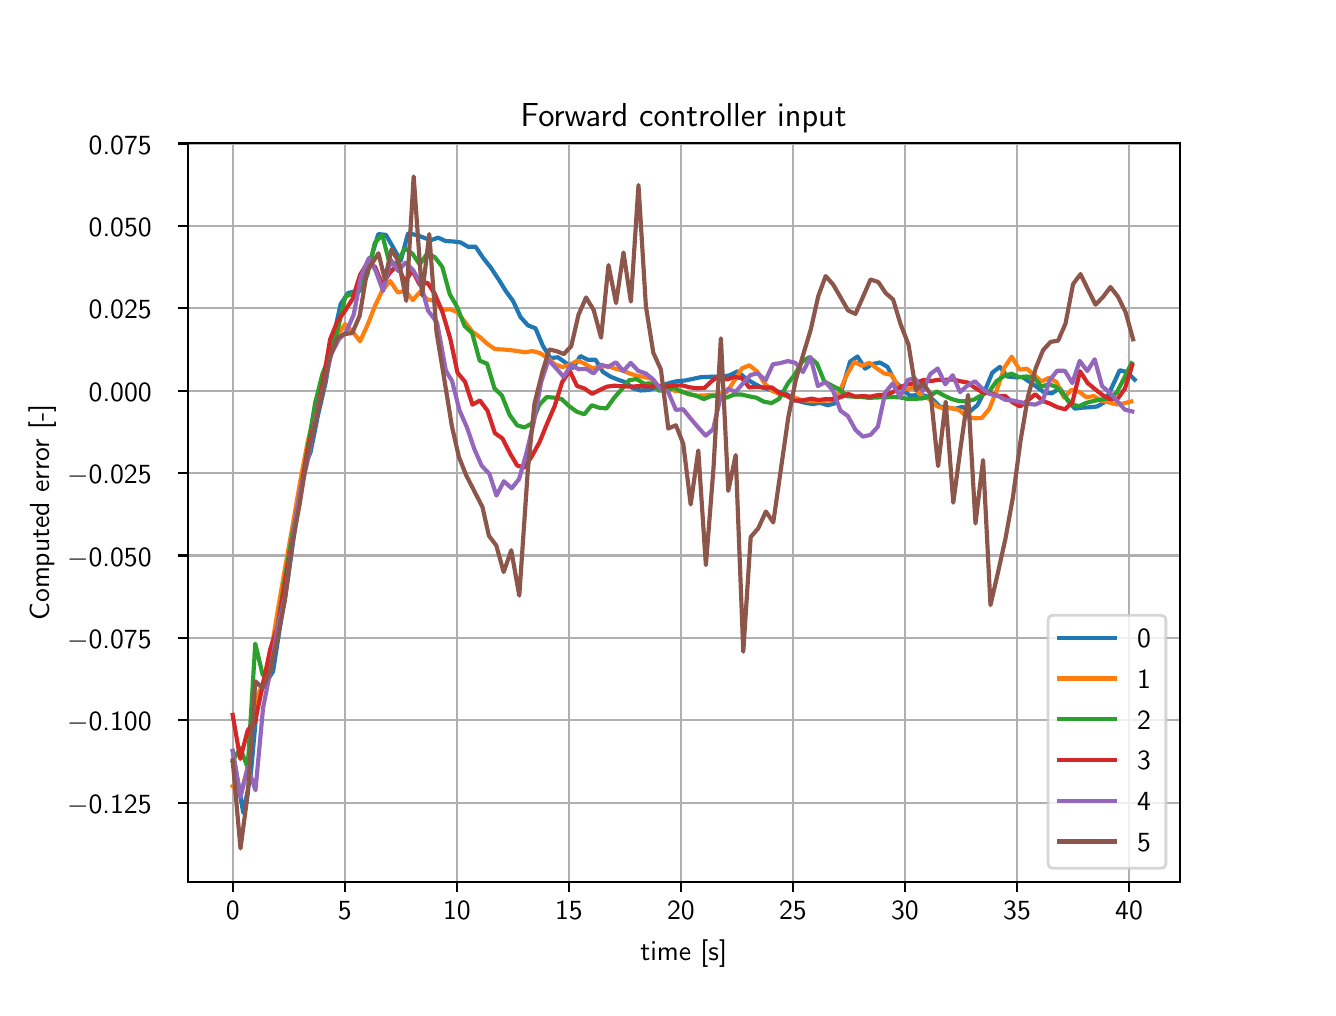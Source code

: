 \begingroup%
\makeatletter%
\begin{pgfpicture}%
\pgfpathrectangle{\pgfpointorigin}{\pgfqpoint{6.4in}{4.8in}}%
\pgfusepath{use as bounding box, clip}%
\begin{pgfscope}%
\pgfsetbuttcap%
\pgfsetmiterjoin%
\definecolor{currentfill}{rgb}{1.0,1.0,1.0}%
\pgfsetfillcolor{currentfill}%
\pgfsetlinewidth{0.0pt}%
\definecolor{currentstroke}{rgb}{1.0,1.0,1.0}%
\pgfsetstrokecolor{currentstroke}%
\pgfsetdash{}{0pt}%
\pgfpathmoveto{\pgfqpoint{0.0in}{0.0in}}%
\pgfpathlineto{\pgfqpoint{6.4in}{0.0in}}%
\pgfpathlineto{\pgfqpoint{6.4in}{4.8in}}%
\pgfpathlineto{\pgfqpoint{0.0in}{4.8in}}%
\pgfpathlineto{\pgfqpoint{0.0in}{0.0in}}%
\pgfpathclose%
\pgfusepath{fill}%
\end{pgfscope}%
\begin{pgfscope}%
\pgfsetbuttcap%
\pgfsetmiterjoin%
\definecolor{currentfill}{rgb}{1.0,1.0,1.0}%
\pgfsetfillcolor{currentfill}%
\pgfsetlinewidth{0.0pt}%
\definecolor{currentstroke}{rgb}{0.0,0.0,0.0}%
\pgfsetstrokecolor{currentstroke}%
\pgfsetstrokeopacity{0.0}%
\pgfsetdash{}{0pt}%
\pgfpathmoveto{\pgfqpoint{0.8in}{0.528in}}%
\pgfpathlineto{\pgfqpoint{5.76in}{0.528in}}%
\pgfpathlineto{\pgfqpoint{5.76in}{4.224in}}%
\pgfpathlineto{\pgfqpoint{0.8in}{4.224in}}%
\pgfpathlineto{\pgfqpoint{0.8in}{0.528in}}%
\pgfpathclose%
\pgfusepath{fill}%
\end{pgfscope}%
\begin{pgfscope}%
\pgfpathrectangle{\pgfqpoint{0.8in}{0.528in}}{\pgfqpoint{4.96in}{3.696in}}%
\pgfusepath{clip}%
\pgfsetrectcap%
\pgfsetroundjoin%
\pgfsetlinewidth{0.803pt}%
\definecolor{currentstroke}{rgb}{0.69,0.69,0.69}%
\pgfsetstrokecolor{currentstroke}%
\pgfsetdash{}{0pt}%
\pgfpathmoveto{\pgfqpoint{1.025in}{0.528in}}%
\pgfpathlineto{\pgfqpoint{1.025in}{4.224in}}%
\pgfusepath{stroke}%
\end{pgfscope}%
\begin{pgfscope}%
\pgfsetbuttcap%
\pgfsetroundjoin%
\definecolor{currentfill}{rgb}{0.0,0.0,0.0}%
\pgfsetfillcolor{currentfill}%
\pgfsetlinewidth{0.803pt}%
\definecolor{currentstroke}{rgb}{0.0,0.0,0.0}%
\pgfsetstrokecolor{currentstroke}%
\pgfsetdash{}{0pt}%
\pgfsys@defobject{currentmarker}{\pgfqpoint{0.0in}{-0.049in}}{\pgfqpoint{0.0in}{0.0in}}{%
\pgfpathmoveto{\pgfqpoint{0.0in}{0.0in}}%
\pgfpathlineto{\pgfqpoint{0.0in}{-0.049in}}%
\pgfusepath{stroke,fill}%
}%
\begin{pgfscope}%
\pgfsys@transformshift{1.025in}{0.528in}%
\pgfsys@useobject{currentmarker}{}%
\end{pgfscope}%
\end{pgfscope}%
\begin{pgfscope}%
\definecolor{textcolor}{rgb}{0.0,0.0,0.0}%
\pgfsetstrokecolor{textcolor}%
\pgfsetfillcolor{textcolor}%
\pgftext[x=1.025in,y=0.431in,,top]{\color{textcolor}\sffamily\fontsize{10.0}{12.0}\selectfont 0}%
\end{pgfscope}%
\begin{pgfscope}%
\pgfpathrectangle{\pgfqpoint{0.8in}{0.528in}}{\pgfqpoint{4.96in}{3.696in}}%
\pgfusepath{clip}%
\pgfsetrectcap%
\pgfsetroundjoin%
\pgfsetlinewidth{0.803pt}%
\definecolor{currentstroke}{rgb}{0.69,0.69,0.69}%
\pgfsetstrokecolor{currentstroke}%
\pgfsetdash{}{0pt}%
\pgfpathmoveto{\pgfqpoint{1.586in}{0.528in}}%
\pgfpathlineto{\pgfqpoint{1.586in}{4.224in}}%
\pgfusepath{stroke}%
\end{pgfscope}%
\begin{pgfscope}%
\pgfsetbuttcap%
\pgfsetroundjoin%
\definecolor{currentfill}{rgb}{0.0,0.0,0.0}%
\pgfsetfillcolor{currentfill}%
\pgfsetlinewidth{0.803pt}%
\definecolor{currentstroke}{rgb}{0.0,0.0,0.0}%
\pgfsetstrokecolor{currentstroke}%
\pgfsetdash{}{0pt}%
\pgfsys@defobject{currentmarker}{\pgfqpoint{0.0in}{-0.049in}}{\pgfqpoint{0.0in}{0.0in}}{%
\pgfpathmoveto{\pgfqpoint{0.0in}{0.0in}}%
\pgfpathlineto{\pgfqpoint{0.0in}{-0.049in}}%
\pgfusepath{stroke,fill}%
}%
\begin{pgfscope}%
\pgfsys@transformshift{1.586in}{0.528in}%
\pgfsys@useobject{currentmarker}{}%
\end{pgfscope}%
\end{pgfscope}%
\begin{pgfscope}%
\definecolor{textcolor}{rgb}{0.0,0.0,0.0}%
\pgfsetstrokecolor{textcolor}%
\pgfsetfillcolor{textcolor}%
\pgftext[x=1.586in,y=0.431in,,top]{\color{textcolor}\sffamily\fontsize{10.0}{12.0}\selectfont 5}%
\end{pgfscope}%
\begin{pgfscope}%
\pgfpathrectangle{\pgfqpoint{0.8in}{0.528in}}{\pgfqpoint{4.96in}{3.696in}}%
\pgfusepath{clip}%
\pgfsetrectcap%
\pgfsetroundjoin%
\pgfsetlinewidth{0.803pt}%
\definecolor{currentstroke}{rgb}{0.69,0.69,0.69}%
\pgfsetstrokecolor{currentstroke}%
\pgfsetdash{}{0pt}%
\pgfpathmoveto{\pgfqpoint{2.146in}{0.528in}}%
\pgfpathlineto{\pgfqpoint{2.146in}{4.224in}}%
\pgfusepath{stroke}%
\end{pgfscope}%
\begin{pgfscope}%
\pgfsetbuttcap%
\pgfsetroundjoin%
\definecolor{currentfill}{rgb}{0.0,0.0,0.0}%
\pgfsetfillcolor{currentfill}%
\pgfsetlinewidth{0.803pt}%
\definecolor{currentstroke}{rgb}{0.0,0.0,0.0}%
\pgfsetstrokecolor{currentstroke}%
\pgfsetdash{}{0pt}%
\pgfsys@defobject{currentmarker}{\pgfqpoint{0.0in}{-0.049in}}{\pgfqpoint{0.0in}{0.0in}}{%
\pgfpathmoveto{\pgfqpoint{0.0in}{0.0in}}%
\pgfpathlineto{\pgfqpoint{0.0in}{-0.049in}}%
\pgfusepath{stroke,fill}%
}%
\begin{pgfscope}%
\pgfsys@transformshift{2.146in}{0.528in}%
\pgfsys@useobject{currentmarker}{}%
\end{pgfscope}%
\end{pgfscope}%
\begin{pgfscope}%
\definecolor{textcolor}{rgb}{0.0,0.0,0.0}%
\pgfsetstrokecolor{textcolor}%
\pgfsetfillcolor{textcolor}%
\pgftext[x=2.146in,y=0.431in,,top]{\color{textcolor}\sffamily\fontsize{10.0}{12.0}\selectfont 10}%
\end{pgfscope}%
\begin{pgfscope}%
\pgfpathrectangle{\pgfqpoint{0.8in}{0.528in}}{\pgfqpoint{4.96in}{3.696in}}%
\pgfusepath{clip}%
\pgfsetrectcap%
\pgfsetroundjoin%
\pgfsetlinewidth{0.803pt}%
\definecolor{currentstroke}{rgb}{0.69,0.69,0.69}%
\pgfsetstrokecolor{currentstroke}%
\pgfsetdash{}{0pt}%
\pgfpathmoveto{\pgfqpoint{2.706in}{0.528in}}%
\pgfpathlineto{\pgfqpoint{2.706in}{4.224in}}%
\pgfusepath{stroke}%
\end{pgfscope}%
\begin{pgfscope}%
\pgfsetbuttcap%
\pgfsetroundjoin%
\definecolor{currentfill}{rgb}{0.0,0.0,0.0}%
\pgfsetfillcolor{currentfill}%
\pgfsetlinewidth{0.803pt}%
\definecolor{currentstroke}{rgb}{0.0,0.0,0.0}%
\pgfsetstrokecolor{currentstroke}%
\pgfsetdash{}{0pt}%
\pgfsys@defobject{currentmarker}{\pgfqpoint{0.0in}{-0.049in}}{\pgfqpoint{0.0in}{0.0in}}{%
\pgfpathmoveto{\pgfqpoint{0.0in}{0.0in}}%
\pgfpathlineto{\pgfqpoint{0.0in}{-0.049in}}%
\pgfusepath{stroke,fill}%
}%
\begin{pgfscope}%
\pgfsys@transformshift{2.706in}{0.528in}%
\pgfsys@useobject{currentmarker}{}%
\end{pgfscope}%
\end{pgfscope}%
\begin{pgfscope}%
\definecolor{textcolor}{rgb}{0.0,0.0,0.0}%
\pgfsetstrokecolor{textcolor}%
\pgfsetfillcolor{textcolor}%
\pgftext[x=2.706in,y=0.431in,,top]{\color{textcolor}\sffamily\fontsize{10.0}{12.0}\selectfont 15}%
\end{pgfscope}%
\begin{pgfscope}%
\pgfpathrectangle{\pgfqpoint{0.8in}{0.528in}}{\pgfqpoint{4.96in}{3.696in}}%
\pgfusepath{clip}%
\pgfsetrectcap%
\pgfsetroundjoin%
\pgfsetlinewidth{0.803pt}%
\definecolor{currentstroke}{rgb}{0.69,0.69,0.69}%
\pgfsetstrokecolor{currentstroke}%
\pgfsetdash{}{0pt}%
\pgfpathmoveto{\pgfqpoint{3.266in}{0.528in}}%
\pgfpathlineto{\pgfqpoint{3.266in}{4.224in}}%
\pgfusepath{stroke}%
\end{pgfscope}%
\begin{pgfscope}%
\pgfsetbuttcap%
\pgfsetroundjoin%
\definecolor{currentfill}{rgb}{0.0,0.0,0.0}%
\pgfsetfillcolor{currentfill}%
\pgfsetlinewidth{0.803pt}%
\definecolor{currentstroke}{rgb}{0.0,0.0,0.0}%
\pgfsetstrokecolor{currentstroke}%
\pgfsetdash{}{0pt}%
\pgfsys@defobject{currentmarker}{\pgfqpoint{0.0in}{-0.049in}}{\pgfqpoint{0.0in}{0.0in}}{%
\pgfpathmoveto{\pgfqpoint{0.0in}{0.0in}}%
\pgfpathlineto{\pgfqpoint{0.0in}{-0.049in}}%
\pgfusepath{stroke,fill}%
}%
\begin{pgfscope}%
\pgfsys@transformshift{3.266in}{0.528in}%
\pgfsys@useobject{currentmarker}{}%
\end{pgfscope}%
\end{pgfscope}%
\begin{pgfscope}%
\definecolor{textcolor}{rgb}{0.0,0.0,0.0}%
\pgfsetstrokecolor{textcolor}%
\pgfsetfillcolor{textcolor}%
\pgftext[x=3.266in,y=0.431in,,top]{\color{textcolor}\sffamily\fontsize{10.0}{12.0}\selectfont 20}%
\end{pgfscope}%
\begin{pgfscope}%
\pgfpathrectangle{\pgfqpoint{0.8in}{0.528in}}{\pgfqpoint{4.96in}{3.696in}}%
\pgfusepath{clip}%
\pgfsetrectcap%
\pgfsetroundjoin%
\pgfsetlinewidth{0.803pt}%
\definecolor{currentstroke}{rgb}{0.69,0.69,0.69}%
\pgfsetstrokecolor{currentstroke}%
\pgfsetdash{}{0pt}%
\pgfpathmoveto{\pgfqpoint{3.826in}{0.528in}}%
\pgfpathlineto{\pgfqpoint{3.826in}{4.224in}}%
\pgfusepath{stroke}%
\end{pgfscope}%
\begin{pgfscope}%
\pgfsetbuttcap%
\pgfsetroundjoin%
\definecolor{currentfill}{rgb}{0.0,0.0,0.0}%
\pgfsetfillcolor{currentfill}%
\pgfsetlinewidth{0.803pt}%
\definecolor{currentstroke}{rgb}{0.0,0.0,0.0}%
\pgfsetstrokecolor{currentstroke}%
\pgfsetdash{}{0pt}%
\pgfsys@defobject{currentmarker}{\pgfqpoint{0.0in}{-0.049in}}{\pgfqpoint{0.0in}{0.0in}}{%
\pgfpathmoveto{\pgfqpoint{0.0in}{0.0in}}%
\pgfpathlineto{\pgfqpoint{0.0in}{-0.049in}}%
\pgfusepath{stroke,fill}%
}%
\begin{pgfscope}%
\pgfsys@transformshift{3.826in}{0.528in}%
\pgfsys@useobject{currentmarker}{}%
\end{pgfscope}%
\end{pgfscope}%
\begin{pgfscope}%
\definecolor{textcolor}{rgb}{0.0,0.0,0.0}%
\pgfsetstrokecolor{textcolor}%
\pgfsetfillcolor{textcolor}%
\pgftext[x=3.826in,y=0.431in,,top]{\color{textcolor}\sffamily\fontsize{10.0}{12.0}\selectfont 25}%
\end{pgfscope}%
\begin{pgfscope}%
\pgfpathrectangle{\pgfqpoint{0.8in}{0.528in}}{\pgfqpoint{4.96in}{3.696in}}%
\pgfusepath{clip}%
\pgfsetrectcap%
\pgfsetroundjoin%
\pgfsetlinewidth{0.803pt}%
\definecolor{currentstroke}{rgb}{0.69,0.69,0.69}%
\pgfsetstrokecolor{currentstroke}%
\pgfsetdash{}{0pt}%
\pgfpathmoveto{\pgfqpoint{4.386in}{0.528in}}%
\pgfpathlineto{\pgfqpoint{4.386in}{4.224in}}%
\pgfusepath{stroke}%
\end{pgfscope}%
\begin{pgfscope}%
\pgfsetbuttcap%
\pgfsetroundjoin%
\definecolor{currentfill}{rgb}{0.0,0.0,0.0}%
\pgfsetfillcolor{currentfill}%
\pgfsetlinewidth{0.803pt}%
\definecolor{currentstroke}{rgb}{0.0,0.0,0.0}%
\pgfsetstrokecolor{currentstroke}%
\pgfsetdash{}{0pt}%
\pgfsys@defobject{currentmarker}{\pgfqpoint{0.0in}{-0.049in}}{\pgfqpoint{0.0in}{0.0in}}{%
\pgfpathmoveto{\pgfqpoint{0.0in}{0.0in}}%
\pgfpathlineto{\pgfqpoint{0.0in}{-0.049in}}%
\pgfusepath{stroke,fill}%
}%
\begin{pgfscope}%
\pgfsys@transformshift{4.386in}{0.528in}%
\pgfsys@useobject{currentmarker}{}%
\end{pgfscope}%
\end{pgfscope}%
\begin{pgfscope}%
\definecolor{textcolor}{rgb}{0.0,0.0,0.0}%
\pgfsetstrokecolor{textcolor}%
\pgfsetfillcolor{textcolor}%
\pgftext[x=4.386in,y=0.431in,,top]{\color{textcolor}\sffamily\fontsize{10.0}{12.0}\selectfont 30}%
\end{pgfscope}%
\begin{pgfscope}%
\pgfpathrectangle{\pgfqpoint{0.8in}{0.528in}}{\pgfqpoint{4.96in}{3.696in}}%
\pgfusepath{clip}%
\pgfsetrectcap%
\pgfsetroundjoin%
\pgfsetlinewidth{0.803pt}%
\definecolor{currentstroke}{rgb}{0.69,0.69,0.69}%
\pgfsetstrokecolor{currentstroke}%
\pgfsetdash{}{0pt}%
\pgfpathmoveto{\pgfqpoint{4.947in}{0.528in}}%
\pgfpathlineto{\pgfqpoint{4.947in}{4.224in}}%
\pgfusepath{stroke}%
\end{pgfscope}%
\begin{pgfscope}%
\pgfsetbuttcap%
\pgfsetroundjoin%
\definecolor{currentfill}{rgb}{0.0,0.0,0.0}%
\pgfsetfillcolor{currentfill}%
\pgfsetlinewidth{0.803pt}%
\definecolor{currentstroke}{rgb}{0.0,0.0,0.0}%
\pgfsetstrokecolor{currentstroke}%
\pgfsetdash{}{0pt}%
\pgfsys@defobject{currentmarker}{\pgfqpoint{0.0in}{-0.049in}}{\pgfqpoint{0.0in}{0.0in}}{%
\pgfpathmoveto{\pgfqpoint{0.0in}{0.0in}}%
\pgfpathlineto{\pgfqpoint{0.0in}{-0.049in}}%
\pgfusepath{stroke,fill}%
}%
\begin{pgfscope}%
\pgfsys@transformshift{4.947in}{0.528in}%
\pgfsys@useobject{currentmarker}{}%
\end{pgfscope}%
\end{pgfscope}%
\begin{pgfscope}%
\definecolor{textcolor}{rgb}{0.0,0.0,0.0}%
\pgfsetstrokecolor{textcolor}%
\pgfsetfillcolor{textcolor}%
\pgftext[x=4.947in,y=0.431in,,top]{\color{textcolor}\sffamily\fontsize{10.0}{12.0}\selectfont 35}%
\end{pgfscope}%
\begin{pgfscope}%
\pgfpathrectangle{\pgfqpoint{0.8in}{0.528in}}{\pgfqpoint{4.96in}{3.696in}}%
\pgfusepath{clip}%
\pgfsetrectcap%
\pgfsetroundjoin%
\pgfsetlinewidth{0.803pt}%
\definecolor{currentstroke}{rgb}{0.69,0.69,0.69}%
\pgfsetstrokecolor{currentstroke}%
\pgfsetdash{}{0pt}%
\pgfpathmoveto{\pgfqpoint{5.507in}{0.528in}}%
\pgfpathlineto{\pgfqpoint{5.507in}{4.224in}}%
\pgfusepath{stroke}%
\end{pgfscope}%
\begin{pgfscope}%
\pgfsetbuttcap%
\pgfsetroundjoin%
\definecolor{currentfill}{rgb}{0.0,0.0,0.0}%
\pgfsetfillcolor{currentfill}%
\pgfsetlinewidth{0.803pt}%
\definecolor{currentstroke}{rgb}{0.0,0.0,0.0}%
\pgfsetstrokecolor{currentstroke}%
\pgfsetdash{}{0pt}%
\pgfsys@defobject{currentmarker}{\pgfqpoint{0.0in}{-0.049in}}{\pgfqpoint{0.0in}{0.0in}}{%
\pgfpathmoveto{\pgfqpoint{0.0in}{0.0in}}%
\pgfpathlineto{\pgfqpoint{0.0in}{-0.049in}}%
\pgfusepath{stroke,fill}%
}%
\begin{pgfscope}%
\pgfsys@transformshift{5.507in}{0.528in}%
\pgfsys@useobject{currentmarker}{}%
\end{pgfscope}%
\end{pgfscope}%
\begin{pgfscope}%
\definecolor{textcolor}{rgb}{0.0,0.0,0.0}%
\pgfsetstrokecolor{textcolor}%
\pgfsetfillcolor{textcolor}%
\pgftext[x=5.507in,y=0.431in,,top]{\color{textcolor}\sffamily\fontsize{10.0}{12.0}\selectfont 40}%
\end{pgfscope}%
\begin{pgfscope}%
\definecolor{textcolor}{rgb}{0.0,0.0,0.0}%
\pgfsetstrokecolor{textcolor}%
\pgfsetfillcolor{textcolor}%
\pgftext[x=3.28in,y=0.241in,,top]{\color{textcolor}\sffamily\fontsize{10.0}{12.0}\selectfont time [s]}%
\end{pgfscope}%
\begin{pgfscope}%
\pgfpathrectangle{\pgfqpoint{0.8in}{0.528in}}{\pgfqpoint{4.96in}{3.696in}}%
\pgfusepath{clip}%
\pgfsetrectcap%
\pgfsetroundjoin%
\pgfsetlinewidth{0.803pt}%
\definecolor{currentstroke}{rgb}{0.69,0.69,0.69}%
\pgfsetstrokecolor{currentstroke}%
\pgfsetdash{}{0pt}%
\pgfpathmoveto{\pgfqpoint{0.8in}{0.925in}}%
\pgfpathlineto{\pgfqpoint{5.76in}{0.925in}}%
\pgfusepath{stroke}%
\end{pgfscope}%
\begin{pgfscope}%
\pgfsetbuttcap%
\pgfsetroundjoin%
\definecolor{currentfill}{rgb}{0.0,0.0,0.0}%
\pgfsetfillcolor{currentfill}%
\pgfsetlinewidth{0.803pt}%
\definecolor{currentstroke}{rgb}{0.0,0.0,0.0}%
\pgfsetstrokecolor{currentstroke}%
\pgfsetdash{}{0pt}%
\pgfsys@defobject{currentmarker}{\pgfqpoint{-0.049in}{0.0in}}{\pgfqpoint{-0.0in}{0.0in}}{%
\pgfpathmoveto{\pgfqpoint{-0.0in}{0.0in}}%
\pgfpathlineto{\pgfqpoint{-0.049in}{0.0in}}%
\pgfusepath{stroke,fill}%
}%
\begin{pgfscope}%
\pgfsys@transformshift{0.8in}{0.925in}%
\pgfsys@useobject{currentmarker}{}%
\end{pgfscope}%
\end{pgfscope}%
\begin{pgfscope}%
\definecolor{textcolor}{rgb}{0.0,0.0,0.0}%
\pgfsetstrokecolor{textcolor}%
\pgfsetfillcolor{textcolor}%
\pgftext[x=0.197in, y=0.872in, left, base]{\color{textcolor}\sffamily\fontsize{10.0}{12.0}\selectfont \ensuremath{-}0.125}%
\end{pgfscope}%
\begin{pgfscope}%
\pgfpathrectangle{\pgfqpoint{0.8in}{0.528in}}{\pgfqpoint{4.96in}{3.696in}}%
\pgfusepath{clip}%
\pgfsetrectcap%
\pgfsetroundjoin%
\pgfsetlinewidth{0.803pt}%
\definecolor{currentstroke}{rgb}{0.69,0.69,0.69}%
\pgfsetstrokecolor{currentstroke}%
\pgfsetdash{}{0pt}%
\pgfpathmoveto{\pgfqpoint{0.8in}{1.337in}}%
\pgfpathlineto{\pgfqpoint{5.76in}{1.337in}}%
\pgfusepath{stroke}%
\end{pgfscope}%
\begin{pgfscope}%
\pgfsetbuttcap%
\pgfsetroundjoin%
\definecolor{currentfill}{rgb}{0.0,0.0,0.0}%
\pgfsetfillcolor{currentfill}%
\pgfsetlinewidth{0.803pt}%
\definecolor{currentstroke}{rgb}{0.0,0.0,0.0}%
\pgfsetstrokecolor{currentstroke}%
\pgfsetdash{}{0pt}%
\pgfsys@defobject{currentmarker}{\pgfqpoint{-0.049in}{0.0in}}{\pgfqpoint{-0.0in}{0.0in}}{%
\pgfpathmoveto{\pgfqpoint{-0.0in}{0.0in}}%
\pgfpathlineto{\pgfqpoint{-0.049in}{0.0in}}%
\pgfusepath{stroke,fill}%
}%
\begin{pgfscope}%
\pgfsys@transformshift{0.8in}{1.337in}%
\pgfsys@useobject{currentmarker}{}%
\end{pgfscope}%
\end{pgfscope}%
\begin{pgfscope}%
\definecolor{textcolor}{rgb}{0.0,0.0,0.0}%
\pgfsetstrokecolor{textcolor}%
\pgfsetfillcolor{textcolor}%
\pgftext[x=0.197in, y=1.284in, left, base]{\color{textcolor}\sffamily\fontsize{10.0}{12.0}\selectfont \ensuremath{-}0.100}%
\end{pgfscope}%
\begin{pgfscope}%
\pgfpathrectangle{\pgfqpoint{0.8in}{0.528in}}{\pgfqpoint{4.96in}{3.696in}}%
\pgfusepath{clip}%
\pgfsetrectcap%
\pgfsetroundjoin%
\pgfsetlinewidth{0.803pt}%
\definecolor{currentstroke}{rgb}{0.69,0.69,0.69}%
\pgfsetstrokecolor{currentstroke}%
\pgfsetdash{}{0pt}%
\pgfpathmoveto{\pgfqpoint{0.8in}{1.749in}}%
\pgfpathlineto{\pgfqpoint{5.76in}{1.749in}}%
\pgfusepath{stroke}%
\end{pgfscope}%
\begin{pgfscope}%
\pgfsetbuttcap%
\pgfsetroundjoin%
\definecolor{currentfill}{rgb}{0.0,0.0,0.0}%
\pgfsetfillcolor{currentfill}%
\pgfsetlinewidth{0.803pt}%
\definecolor{currentstroke}{rgb}{0.0,0.0,0.0}%
\pgfsetstrokecolor{currentstroke}%
\pgfsetdash{}{0pt}%
\pgfsys@defobject{currentmarker}{\pgfqpoint{-0.049in}{0.0in}}{\pgfqpoint{-0.0in}{0.0in}}{%
\pgfpathmoveto{\pgfqpoint{-0.0in}{0.0in}}%
\pgfpathlineto{\pgfqpoint{-0.049in}{0.0in}}%
\pgfusepath{stroke,fill}%
}%
\begin{pgfscope}%
\pgfsys@transformshift{0.8in}{1.749in}%
\pgfsys@useobject{currentmarker}{}%
\end{pgfscope}%
\end{pgfscope}%
\begin{pgfscope}%
\definecolor{textcolor}{rgb}{0.0,0.0,0.0}%
\pgfsetstrokecolor{textcolor}%
\pgfsetfillcolor{textcolor}%
\pgftext[x=0.197in, y=1.696in, left, base]{\color{textcolor}\sffamily\fontsize{10.0}{12.0}\selectfont \ensuremath{-}0.075}%
\end{pgfscope}%
\begin{pgfscope}%
\pgfpathrectangle{\pgfqpoint{0.8in}{0.528in}}{\pgfqpoint{4.96in}{3.696in}}%
\pgfusepath{clip}%
\pgfsetrectcap%
\pgfsetroundjoin%
\pgfsetlinewidth{0.803pt}%
\definecolor{currentstroke}{rgb}{0.69,0.69,0.69}%
\pgfsetstrokecolor{currentstroke}%
\pgfsetdash{}{0pt}%
\pgfpathmoveto{\pgfqpoint{0.8in}{2.161in}}%
\pgfpathlineto{\pgfqpoint{5.76in}{2.161in}}%
\pgfusepath{stroke}%
\end{pgfscope}%
\begin{pgfscope}%
\pgfsetbuttcap%
\pgfsetroundjoin%
\definecolor{currentfill}{rgb}{0.0,0.0,0.0}%
\pgfsetfillcolor{currentfill}%
\pgfsetlinewidth{0.803pt}%
\definecolor{currentstroke}{rgb}{0.0,0.0,0.0}%
\pgfsetstrokecolor{currentstroke}%
\pgfsetdash{}{0pt}%
\pgfsys@defobject{currentmarker}{\pgfqpoint{-0.049in}{0.0in}}{\pgfqpoint{-0.0in}{0.0in}}{%
\pgfpathmoveto{\pgfqpoint{-0.0in}{0.0in}}%
\pgfpathlineto{\pgfqpoint{-0.049in}{0.0in}}%
\pgfusepath{stroke,fill}%
}%
\begin{pgfscope}%
\pgfsys@transformshift{0.8in}{2.161in}%
\pgfsys@useobject{currentmarker}{}%
\end{pgfscope}%
\end{pgfscope}%
\begin{pgfscope}%
\definecolor{textcolor}{rgb}{0.0,0.0,0.0}%
\pgfsetstrokecolor{textcolor}%
\pgfsetfillcolor{textcolor}%
\pgftext[x=0.197in, y=2.108in, left, base]{\color{textcolor}\sffamily\fontsize{10.0}{12.0}\selectfont \ensuremath{-}0.050}%
\end{pgfscope}%
\begin{pgfscope}%
\pgfpathrectangle{\pgfqpoint{0.8in}{0.528in}}{\pgfqpoint{4.96in}{3.696in}}%
\pgfusepath{clip}%
\pgfsetrectcap%
\pgfsetroundjoin%
\pgfsetlinewidth{0.803pt}%
\definecolor{currentstroke}{rgb}{0.69,0.69,0.69}%
\pgfsetstrokecolor{currentstroke}%
\pgfsetdash{}{0pt}%
\pgfpathmoveto{\pgfqpoint{0.8in}{2.573in}}%
\pgfpathlineto{\pgfqpoint{5.76in}{2.573in}}%
\pgfusepath{stroke}%
\end{pgfscope}%
\begin{pgfscope}%
\pgfsetbuttcap%
\pgfsetroundjoin%
\definecolor{currentfill}{rgb}{0.0,0.0,0.0}%
\pgfsetfillcolor{currentfill}%
\pgfsetlinewidth{0.803pt}%
\definecolor{currentstroke}{rgb}{0.0,0.0,0.0}%
\pgfsetstrokecolor{currentstroke}%
\pgfsetdash{}{0pt}%
\pgfsys@defobject{currentmarker}{\pgfqpoint{-0.049in}{0.0in}}{\pgfqpoint{-0.0in}{0.0in}}{%
\pgfpathmoveto{\pgfqpoint{-0.0in}{0.0in}}%
\pgfpathlineto{\pgfqpoint{-0.049in}{0.0in}}%
\pgfusepath{stroke,fill}%
}%
\begin{pgfscope}%
\pgfsys@transformshift{0.8in}{2.573in}%
\pgfsys@useobject{currentmarker}{}%
\end{pgfscope}%
\end{pgfscope}%
\begin{pgfscope}%
\definecolor{textcolor}{rgb}{0.0,0.0,0.0}%
\pgfsetstrokecolor{textcolor}%
\pgfsetfillcolor{textcolor}%
\pgftext[x=0.197in, y=2.52in, left, base]{\color{textcolor}\sffamily\fontsize{10.0}{12.0}\selectfont \ensuremath{-}0.025}%
\end{pgfscope}%
\begin{pgfscope}%
\pgfpathrectangle{\pgfqpoint{0.8in}{0.528in}}{\pgfqpoint{4.96in}{3.696in}}%
\pgfusepath{clip}%
\pgfsetrectcap%
\pgfsetroundjoin%
\pgfsetlinewidth{0.803pt}%
\definecolor{currentstroke}{rgb}{0.69,0.69,0.69}%
\pgfsetstrokecolor{currentstroke}%
\pgfsetdash{}{0pt}%
\pgfpathmoveto{\pgfqpoint{0.8in}{2.985in}}%
\pgfpathlineto{\pgfqpoint{5.76in}{2.985in}}%
\pgfusepath{stroke}%
\end{pgfscope}%
\begin{pgfscope}%
\pgfsetbuttcap%
\pgfsetroundjoin%
\definecolor{currentfill}{rgb}{0.0,0.0,0.0}%
\pgfsetfillcolor{currentfill}%
\pgfsetlinewidth{0.803pt}%
\definecolor{currentstroke}{rgb}{0.0,0.0,0.0}%
\pgfsetstrokecolor{currentstroke}%
\pgfsetdash{}{0pt}%
\pgfsys@defobject{currentmarker}{\pgfqpoint{-0.049in}{0.0in}}{\pgfqpoint{-0.0in}{0.0in}}{%
\pgfpathmoveto{\pgfqpoint{-0.0in}{0.0in}}%
\pgfpathlineto{\pgfqpoint{-0.049in}{0.0in}}%
\pgfusepath{stroke,fill}%
}%
\begin{pgfscope}%
\pgfsys@transformshift{0.8in}{2.985in}%
\pgfsys@useobject{currentmarker}{}%
\end{pgfscope}%
\end{pgfscope}%
\begin{pgfscope}%
\definecolor{textcolor}{rgb}{0.0,0.0,0.0}%
\pgfsetstrokecolor{textcolor}%
\pgfsetfillcolor{textcolor}%
\pgftext[x=0.305in, y=2.932in, left, base]{\color{textcolor}\sffamily\fontsize{10.0}{12.0}\selectfont 0.000}%
\end{pgfscope}%
\begin{pgfscope}%
\pgfpathrectangle{\pgfqpoint{0.8in}{0.528in}}{\pgfqpoint{4.96in}{3.696in}}%
\pgfusepath{clip}%
\pgfsetrectcap%
\pgfsetroundjoin%
\pgfsetlinewidth{0.803pt}%
\definecolor{currentstroke}{rgb}{0.69,0.69,0.69}%
\pgfsetstrokecolor{currentstroke}%
\pgfsetdash{}{0pt}%
\pgfpathmoveto{\pgfqpoint{0.8in}{3.397in}}%
\pgfpathlineto{\pgfqpoint{5.76in}{3.397in}}%
\pgfusepath{stroke}%
\end{pgfscope}%
\begin{pgfscope}%
\pgfsetbuttcap%
\pgfsetroundjoin%
\definecolor{currentfill}{rgb}{0.0,0.0,0.0}%
\pgfsetfillcolor{currentfill}%
\pgfsetlinewidth{0.803pt}%
\definecolor{currentstroke}{rgb}{0.0,0.0,0.0}%
\pgfsetstrokecolor{currentstroke}%
\pgfsetdash{}{0pt}%
\pgfsys@defobject{currentmarker}{\pgfqpoint{-0.049in}{0.0in}}{\pgfqpoint{-0.0in}{0.0in}}{%
\pgfpathmoveto{\pgfqpoint{-0.0in}{0.0in}}%
\pgfpathlineto{\pgfqpoint{-0.049in}{0.0in}}%
\pgfusepath{stroke,fill}%
}%
\begin{pgfscope}%
\pgfsys@transformshift{0.8in}{3.397in}%
\pgfsys@useobject{currentmarker}{}%
\end{pgfscope}%
\end{pgfscope}%
\begin{pgfscope}%
\definecolor{textcolor}{rgb}{0.0,0.0,0.0}%
\pgfsetstrokecolor{textcolor}%
\pgfsetfillcolor{textcolor}%
\pgftext[x=0.305in, y=3.344in, left, base]{\color{textcolor}\sffamily\fontsize{10.0}{12.0}\selectfont 0.025}%
\end{pgfscope}%
\begin{pgfscope}%
\pgfpathrectangle{\pgfqpoint{0.8in}{0.528in}}{\pgfqpoint{4.96in}{3.696in}}%
\pgfusepath{clip}%
\pgfsetrectcap%
\pgfsetroundjoin%
\pgfsetlinewidth{0.803pt}%
\definecolor{currentstroke}{rgb}{0.69,0.69,0.69}%
\pgfsetstrokecolor{currentstroke}%
\pgfsetdash{}{0pt}%
\pgfpathmoveto{\pgfqpoint{0.8in}{3.809in}}%
\pgfpathlineto{\pgfqpoint{5.76in}{3.809in}}%
\pgfusepath{stroke}%
\end{pgfscope}%
\begin{pgfscope}%
\pgfsetbuttcap%
\pgfsetroundjoin%
\definecolor{currentfill}{rgb}{0.0,0.0,0.0}%
\pgfsetfillcolor{currentfill}%
\pgfsetlinewidth{0.803pt}%
\definecolor{currentstroke}{rgb}{0.0,0.0,0.0}%
\pgfsetstrokecolor{currentstroke}%
\pgfsetdash{}{0pt}%
\pgfsys@defobject{currentmarker}{\pgfqpoint{-0.049in}{0.0in}}{\pgfqpoint{-0.0in}{0.0in}}{%
\pgfpathmoveto{\pgfqpoint{-0.0in}{0.0in}}%
\pgfpathlineto{\pgfqpoint{-0.049in}{0.0in}}%
\pgfusepath{stroke,fill}%
}%
\begin{pgfscope}%
\pgfsys@transformshift{0.8in}{3.809in}%
\pgfsys@useobject{currentmarker}{}%
\end{pgfscope}%
\end{pgfscope}%
\begin{pgfscope}%
\definecolor{textcolor}{rgb}{0.0,0.0,0.0}%
\pgfsetstrokecolor{textcolor}%
\pgfsetfillcolor{textcolor}%
\pgftext[x=0.305in, y=3.756in, left, base]{\color{textcolor}\sffamily\fontsize{10.0}{12.0}\selectfont 0.050}%
\end{pgfscope}%
\begin{pgfscope}%
\pgfpathrectangle{\pgfqpoint{0.8in}{0.528in}}{\pgfqpoint{4.96in}{3.696in}}%
\pgfusepath{clip}%
\pgfsetrectcap%
\pgfsetroundjoin%
\pgfsetlinewidth{0.803pt}%
\definecolor{currentstroke}{rgb}{0.69,0.69,0.69}%
\pgfsetstrokecolor{currentstroke}%
\pgfsetdash{}{0pt}%
\pgfpathmoveto{\pgfqpoint{0.8in}{4.221in}}%
\pgfpathlineto{\pgfqpoint{5.76in}{4.221in}}%
\pgfusepath{stroke}%
\end{pgfscope}%
\begin{pgfscope}%
\pgfsetbuttcap%
\pgfsetroundjoin%
\definecolor{currentfill}{rgb}{0.0,0.0,0.0}%
\pgfsetfillcolor{currentfill}%
\pgfsetlinewidth{0.803pt}%
\definecolor{currentstroke}{rgb}{0.0,0.0,0.0}%
\pgfsetstrokecolor{currentstroke}%
\pgfsetdash{}{0pt}%
\pgfsys@defobject{currentmarker}{\pgfqpoint{-0.049in}{0.0in}}{\pgfqpoint{-0.0in}{0.0in}}{%
\pgfpathmoveto{\pgfqpoint{-0.0in}{0.0in}}%
\pgfpathlineto{\pgfqpoint{-0.049in}{0.0in}}%
\pgfusepath{stroke,fill}%
}%
\begin{pgfscope}%
\pgfsys@transformshift{0.8in}{4.221in}%
\pgfsys@useobject{currentmarker}{}%
\end{pgfscope}%
\end{pgfscope}%
\begin{pgfscope}%
\definecolor{textcolor}{rgb}{0.0,0.0,0.0}%
\pgfsetstrokecolor{textcolor}%
\pgfsetfillcolor{textcolor}%
\pgftext[x=0.305in, y=4.168in, left, base]{\color{textcolor}\sffamily\fontsize{10.0}{12.0}\selectfont 0.075}%
\end{pgfscope}%
\begin{pgfscope}%
\definecolor{textcolor}{rgb}{0.0,0.0,0.0}%
\pgfsetstrokecolor{textcolor}%
\pgfsetfillcolor{textcolor}%
\pgftext[x=0.142in,y=2.376in,,bottom,rotate=90.0]{\color{textcolor}\sffamily\fontsize{10.0}{12.0}\selectfont Computed error [-]}%
\end{pgfscope}%
\begin{pgfscope}%
\pgfpathrectangle{\pgfqpoint{0.8in}{0.528in}}{\pgfqpoint{4.96in}{3.696in}}%
\pgfusepath{clip}%
\pgfsetrectcap%
\pgfsetroundjoin%
\pgfsetlinewidth{1.506pt}%
\definecolor{currentstroke}{rgb}{0.122,0.467,0.706}%
\pgfsetstrokecolor{currentstroke}%
\pgfsetdash{}{0pt}%
\pgfpathmoveto{\pgfqpoint{1.025in}{1.183in}}%
\pgfpathlineto{\pgfqpoint{1.078in}{0.874in}}%
\pgfpathlineto{\pgfqpoint{1.115in}{1.062in}}%
\pgfpathlineto{\pgfqpoint{1.152in}{1.466in}}%
\pgfpathlineto{\pgfqpoint{1.19in}{1.521in}}%
\pgfpathlineto{\pgfqpoint{1.227in}{1.582in}}%
\pgfpathlineto{\pgfqpoint{1.265in}{1.825in}}%
\pgfpathlineto{\pgfqpoint{1.302in}{2.05in}}%
\pgfpathlineto{\pgfqpoint{1.339in}{2.314in}}%
\pgfpathlineto{\pgfqpoint{1.377in}{2.592in}}%
\pgfpathlineto{\pgfqpoint{1.414in}{2.676in}}%
\pgfpathlineto{\pgfqpoint{1.452in}{2.865in}}%
\pgfpathlineto{\pgfqpoint{1.49in}{3.027in}}%
\pgfpathlineto{\pgfqpoint{1.527in}{3.246in}}%
\pgfpathlineto{\pgfqpoint{1.565in}{3.418in}}%
\pgfpathlineto{\pgfqpoint{1.603in}{3.474in}}%
\pgfpathlineto{\pgfqpoint{1.641in}{3.481in}}%
\pgfpathlineto{\pgfqpoint{1.679in}{3.56in}}%
\pgfpathlineto{\pgfqpoint{1.716in}{3.645in}}%
\pgfpathlineto{\pgfqpoint{1.753in}{3.768in}}%
\pgfpathlineto{\pgfqpoint{1.791in}{3.764in}}%
\pgfpathlineto{\pgfqpoint{1.827in}{3.702in}}%
\pgfpathlineto{\pgfqpoint{1.865in}{3.634in}}%
\pgfpathlineto{\pgfqpoint{1.902in}{3.772in}}%
\pgfpathlineto{\pgfqpoint{1.94in}{3.764in}}%
\pgfpathlineto{\pgfqpoint{1.978in}{3.751in}}%
\pgfpathlineto{\pgfqpoint{2.015in}{3.737in}}%
\pgfpathlineto{\pgfqpoint{2.052in}{3.75in}}%
\pgfpathlineto{\pgfqpoint{2.09in}{3.733in}}%
\pgfpathlineto{\pgfqpoint{2.128in}{3.731in}}%
\pgfpathlineto{\pgfqpoint{2.165in}{3.726in}}%
\pgfpathlineto{\pgfqpoint{2.203in}{3.704in}}%
\pgfpathlineto{\pgfqpoint{2.239in}{3.705in}}%
\pgfpathlineto{\pgfqpoint{2.278in}{3.648in}}%
\pgfpathlineto{\pgfqpoint{2.315in}{3.601in}}%
\pgfpathlineto{\pgfqpoint{2.355in}{3.541in}}%
\pgfpathlineto{\pgfqpoint{2.39in}{3.484in}}%
\pgfpathlineto{\pgfqpoint{2.427in}{3.433in}}%
\pgfpathlineto{\pgfqpoint{2.464in}{3.353in}}%
\pgfpathlineto{\pgfqpoint{2.502in}{3.311in}}%
\pgfpathlineto{\pgfqpoint{2.539in}{3.297in}}%
\pgfpathlineto{\pgfqpoint{2.576in}{3.209in}}%
\pgfpathlineto{\pgfqpoint{2.614in}{3.148in}}%
\pgfpathlineto{\pgfqpoint{2.651in}{3.152in}}%
\pgfpathlineto{\pgfqpoint{2.689in}{3.125in}}%
\pgfpathlineto{\pgfqpoint{2.726in}{3.099in}}%
\pgfpathlineto{\pgfqpoint{2.764in}{3.158in}}%
\pgfpathlineto{\pgfqpoint{2.801in}{3.139in}}%
\pgfpathlineto{\pgfqpoint{2.839in}{3.14in}}%
\pgfpathlineto{\pgfqpoint{2.876in}{3.079in}}%
\pgfpathlineto{\pgfqpoint{2.914in}{3.055in}}%
\pgfpathlineto{\pgfqpoint{2.951in}{3.04in}}%
\pgfpathlineto{\pgfqpoint{2.989in}{3.027in}}%
\pgfpathlineto{\pgfqpoint{3.026in}{2.997in}}%
\pgfpathlineto{\pgfqpoint{3.064in}{2.986in}}%
\pgfpathlineto{\pgfqpoint{3.102in}{2.988in}}%
\pgfpathlineto{\pgfqpoint{3.139in}{2.998in}}%
\pgfpathlineto{\pgfqpoint{3.176in}{3.013in}}%
\pgfpathlineto{\pgfqpoint{3.214in}{3.025in}}%
\pgfpathlineto{\pgfqpoint{3.251in}{3.033in}}%
\pgfpathlineto{\pgfqpoint{3.289in}{3.036in}}%
\pgfpathlineto{\pgfqpoint{3.326in}{3.044in}}%
\pgfpathlineto{\pgfqpoint{3.364in}{3.052in}}%
\pgfpathlineto{\pgfqpoint{3.402in}{3.054in}}%
\pgfpathlineto{\pgfqpoint{3.438in}{3.055in}}%
\pgfpathlineto{\pgfqpoint{3.476in}{3.055in}}%
\pgfpathlineto{\pgfqpoint{3.513in}{3.063in}}%
\pgfpathlineto{\pgfqpoint{3.55in}{3.082in}}%
\pgfpathlineto{\pgfqpoint{3.588in}{3.048in}}%
\pgfpathlineto{\pgfqpoint{3.625in}{3.025in}}%
\pgfpathlineto{\pgfqpoint{3.663in}{3.004in}}%
\pgfpathlineto{\pgfqpoint{3.701in}{2.993in}}%
\pgfpathlineto{\pgfqpoint{3.738in}{2.982in}}%
\pgfpathlineto{\pgfqpoint{3.775in}{2.977in}}%
\pgfpathlineto{\pgfqpoint{3.812in}{2.958in}}%
\pgfpathlineto{\pgfqpoint{3.851in}{2.934in}}%
\pgfpathlineto{\pgfqpoint{3.888in}{2.924in}}%
\pgfpathlineto{\pgfqpoint{3.925in}{2.918in}}%
\pgfpathlineto{\pgfqpoint{3.962in}{2.924in}}%
\pgfpathlineto{\pgfqpoint{4.0in}{2.912in}}%
\pgfpathlineto{\pgfqpoint{4.037in}{2.922in}}%
\pgfpathlineto{\pgfqpoint{4.074in}{3.0in}}%
\pgfpathlineto{\pgfqpoint{4.112in}{3.13in}}%
\pgfpathlineto{\pgfqpoint{4.149in}{3.156in}}%
\pgfpathlineto{\pgfqpoint{4.187in}{3.095in}}%
\pgfpathlineto{\pgfqpoint{4.224in}{3.118in}}%
\pgfpathlineto{\pgfqpoint{4.261in}{3.126in}}%
\pgfpathlineto{\pgfqpoint{4.299in}{3.104in}}%
\pgfpathlineto{\pgfqpoint{4.336in}{3.033in}}%
\pgfpathlineto{\pgfqpoint{4.374in}{2.993in}}%
\pgfpathlineto{\pgfqpoint{4.411in}{2.96in}}%
\pgfpathlineto{\pgfqpoint{4.448in}{2.963in}}%
\pgfpathlineto{\pgfqpoint{4.488in}{2.96in}}%
\pgfpathlineto{\pgfqpoint{4.524in}{2.942in}}%
\pgfpathlineto{\pgfqpoint{4.562in}{2.904in}}%
\pgfpathlineto{\pgfqpoint{4.599in}{2.901in}}%
\pgfpathlineto{\pgfqpoint{4.636in}{2.894in}}%
\pgfpathlineto{\pgfqpoint{4.674in}{2.904in}}%
\pgfpathlineto{\pgfqpoint{4.711in}{2.881in}}%
\pgfpathlineto{\pgfqpoint{4.749in}{2.913in}}%
\pgfpathlineto{\pgfqpoint{4.786in}{2.985in}}%
\pgfpathlineto{\pgfqpoint{4.823in}{3.075in}}%
\pgfpathlineto{\pgfqpoint{4.861in}{3.104in}}%
\pgfpathlineto{\pgfqpoint{4.898in}{3.056in}}%
\pgfpathlineto{\pgfqpoint{4.936in}{3.052in}}%
\pgfpathlineto{\pgfqpoint{4.973in}{3.053in}}%
\pgfpathlineto{\pgfqpoint{5.01in}{3.029in}}%
\pgfpathlineto{\pgfqpoint{5.048in}{3.002in}}%
\pgfpathlineto{\pgfqpoint{5.085in}{2.974in}}%
\pgfpathlineto{\pgfqpoint{5.122in}{2.972in}}%
\pgfpathlineto{\pgfqpoint{5.161in}{2.998in}}%
\pgfpathlineto{\pgfqpoint{5.199in}{2.937in}}%
\pgfpathlineto{\pgfqpoint{5.236in}{2.895in}}%
\pgfpathlineto{\pgfqpoint{5.273in}{2.9in}}%
\pgfpathlineto{\pgfqpoint{5.31in}{2.902in}}%
\pgfpathlineto{\pgfqpoint{5.348in}{2.906in}}%
\pgfpathlineto{\pgfqpoint{5.385in}{2.928in}}%
\pgfpathlineto{\pgfqpoint{5.422in}{3.004in}}%
\pgfpathlineto{\pgfqpoint{5.46in}{3.087in}}%
\pgfpathlineto{\pgfqpoint{5.497in}{3.078in}}%
\pgfpathlineto{\pgfqpoint{5.535in}{3.04in}}%
\pgfusepath{stroke}%
\end{pgfscope}%
\begin{pgfscope}%
\pgfpathrectangle{\pgfqpoint{0.8in}{0.528in}}{\pgfqpoint{4.96in}{3.696in}}%
\pgfusepath{clip}%
\pgfsetrectcap%
\pgfsetroundjoin%
\pgfsetlinewidth{1.506pt}%
\definecolor{currentstroke}{rgb}{1.0,0.498,0.055}%
\pgfsetstrokecolor{currentstroke}%
\pgfsetdash{}{0pt}%
\pgfpathmoveto{\pgfqpoint{1.025in}{1.008in}}%
\pgfpathlineto{\pgfqpoint{1.063in}{0.964in}}%
\pgfpathlineto{\pgfqpoint{1.1in}{1.098in}}%
\pgfpathlineto{\pgfqpoint{1.138in}{1.434in}}%
\pgfpathlineto{\pgfqpoint{1.175in}{1.517in}}%
\pgfpathlineto{\pgfqpoint{1.212in}{1.651in}}%
\pgfpathlineto{\pgfqpoint{1.25in}{1.884in}}%
\pgfpathlineto{\pgfqpoint{1.287in}{2.099in}}%
\pgfpathlineto{\pgfqpoint{1.324in}{2.306in}}%
\pgfpathlineto{\pgfqpoint{1.362in}{2.527in}}%
\pgfpathlineto{\pgfqpoint{1.399in}{2.724in}}%
\pgfpathlineto{\pgfqpoint{1.437in}{2.883in}}%
\pgfpathlineto{\pgfqpoint{1.474in}{3.0in}}%
\pgfpathlineto{\pgfqpoint{1.512in}{3.151in}}%
\pgfpathlineto{\pgfqpoint{1.549in}{3.263in}}%
\pgfpathlineto{\pgfqpoint{1.587in}{3.317in}}%
\pgfpathlineto{\pgfqpoint{1.625in}{3.28in}}%
\pgfpathlineto{\pgfqpoint{1.662in}{3.232in}}%
\pgfpathlineto{\pgfqpoint{1.7in}{3.315in}}%
\pgfpathlineto{\pgfqpoint{1.737in}{3.41in}}%
\pgfpathlineto{\pgfqpoint{1.774in}{3.488in}}%
\pgfpathlineto{\pgfqpoint{1.813in}{3.533in}}%
\pgfpathlineto{\pgfqpoint{1.851in}{3.476in}}%
\pgfpathlineto{\pgfqpoint{1.888in}{3.484in}}%
\pgfpathlineto{\pgfqpoint{1.925in}{3.438in}}%
\pgfpathlineto{\pgfqpoint{1.962in}{3.479in}}%
\pgfpathlineto{\pgfqpoint{1.999in}{3.441in}}%
\pgfpathlineto{\pgfqpoint{2.037in}{3.434in}}%
\pgfpathlineto{\pgfqpoint{2.074in}{3.389in}}%
\pgfpathlineto{\pgfqpoint{2.112in}{3.392in}}%
\pgfpathlineto{\pgfqpoint{2.149in}{3.377in}}%
\pgfpathlineto{\pgfqpoint{2.186in}{3.329in}}%
\pgfpathlineto{\pgfqpoint{2.224in}{3.279in}}%
\pgfpathlineto{\pgfqpoint{2.261in}{3.253in}}%
\pgfpathlineto{\pgfqpoint{2.299in}{3.218in}}%
\pgfpathlineto{\pgfqpoint{2.337in}{3.193in}}%
\pgfpathlineto{\pgfqpoint{2.375in}{3.191in}}%
\pgfpathlineto{\pgfqpoint{2.412in}{3.188in}}%
\pgfpathlineto{\pgfqpoint{2.449in}{3.183in}}%
\pgfpathlineto{\pgfqpoint{2.487in}{3.177in}}%
\pgfpathlineto{\pgfqpoint{2.524in}{3.183in}}%
\pgfpathlineto{\pgfqpoint{2.561in}{3.173in}}%
\pgfpathlineto{\pgfqpoint{2.599in}{3.149in}}%
\pgfpathlineto{\pgfqpoint{2.637in}{3.116in}}%
\pgfpathlineto{\pgfqpoint{2.674in}{3.103in}}%
\pgfpathlineto{\pgfqpoint{2.711in}{3.115in}}%
\pgfpathlineto{\pgfqpoint{2.75in}{3.135in}}%
\pgfpathlineto{\pgfqpoint{2.787in}{3.119in}}%
\pgfpathlineto{\pgfqpoint{2.823in}{3.097in}}%
\pgfpathlineto{\pgfqpoint{2.861in}{3.105in}}%
\pgfpathlineto{\pgfqpoint{2.898in}{3.108in}}%
\pgfpathlineto{\pgfqpoint{2.935in}{3.096in}}%
\pgfpathlineto{\pgfqpoint{2.973in}{3.086in}}%
\pgfpathlineto{\pgfqpoint{3.01in}{3.071in}}%
\pgfpathlineto{\pgfqpoint{3.047in}{3.059in}}%
\pgfpathlineto{\pgfqpoint{3.085in}{3.053in}}%
\pgfpathlineto{\pgfqpoint{3.122in}{3.043in}}%
\pgfpathlineto{\pgfqpoint{3.159in}{3.0in}}%
\pgfpathlineto{\pgfqpoint{3.198in}{3.004in}}%
\pgfpathlineto{\pgfqpoint{3.235in}{2.984in}}%
\pgfpathlineto{\pgfqpoint{3.272in}{2.981in}}%
\pgfpathlineto{\pgfqpoint{3.309in}{2.967in}}%
\pgfpathlineto{\pgfqpoint{3.346in}{2.96in}}%
\pgfpathlineto{\pgfqpoint{3.384in}{2.961in}}%
\pgfpathlineto{\pgfqpoint{3.421in}{2.964in}}%
\pgfpathlineto{\pgfqpoint{3.459in}{2.966in}}%
\pgfpathlineto{\pgfqpoint{3.496in}{2.978in}}%
\pgfpathlineto{\pgfqpoint{3.533in}{3.035in}}%
\pgfpathlineto{\pgfqpoint{3.571in}{3.096in}}%
\pgfpathlineto{\pgfqpoint{3.608in}{3.112in}}%
\pgfpathlineto{\pgfqpoint{3.647in}{3.081in}}%
\pgfpathlineto{\pgfqpoint{3.683in}{3.023in}}%
\pgfpathlineto{\pgfqpoint{3.72in}{2.985in}}%
\pgfpathlineto{\pgfqpoint{3.758in}{2.969in}}%
\pgfpathlineto{\pgfqpoint{3.795in}{2.957in}}%
\pgfpathlineto{\pgfqpoint{3.833in}{2.951in}}%
\pgfpathlineto{\pgfqpoint{3.87in}{2.938in}}%
\pgfpathlineto{\pgfqpoint{3.908in}{2.934in}}%
\pgfpathlineto{\pgfqpoint{3.945in}{2.933in}}%
\pgfpathlineto{\pgfqpoint{3.982in}{2.935in}}%
\pgfpathlineto{\pgfqpoint{4.02in}{2.936in}}%
\pgfpathlineto{\pgfqpoint{4.057in}{2.975in}}%
\pgfpathlineto{\pgfqpoint{4.096in}{3.064in}}%
\pgfpathlineto{\pgfqpoint{4.133in}{3.129in}}%
\pgfpathlineto{\pgfqpoint{4.172in}{3.109in}}%
\pgfpathlineto{\pgfqpoint{4.208in}{3.125in}}%
\pgfpathlineto{\pgfqpoint{4.245in}{3.097in}}%
\pgfpathlineto{\pgfqpoint{4.283in}{3.071in}}%
\pgfpathlineto{\pgfqpoint{4.32in}{3.064in}}%
\pgfpathlineto{\pgfqpoint{4.358in}{2.998in}}%
\pgfpathlineto{\pgfqpoint{4.396in}{2.993in}}%
\pgfpathlineto{\pgfqpoint{4.432in}{3.0in}}%
\pgfpathlineto{\pgfqpoint{4.47in}{2.956in}}%
\pgfpathlineto{\pgfqpoint{4.508in}{2.944in}}%
\pgfpathlineto{\pgfqpoint{4.546in}{2.907in}}%
\pgfpathlineto{\pgfqpoint{4.583in}{2.894in}}%
\pgfpathlineto{\pgfqpoint{4.62in}{2.898in}}%
\pgfpathlineto{\pgfqpoint{4.657in}{2.888in}}%
\pgfpathlineto{\pgfqpoint{4.695in}{2.855in}}%
\pgfpathlineto{\pgfqpoint{4.732in}{2.847in}}%
\pgfpathlineto{\pgfqpoint{4.77in}{2.848in}}%
\pgfpathlineto{\pgfqpoint{4.807in}{2.892in}}%
\pgfpathlineto{\pgfqpoint{4.845in}{2.986in}}%
\pgfpathlineto{\pgfqpoint{4.882in}{3.098in}}%
\pgfpathlineto{\pgfqpoint{4.92in}{3.155in}}%
\pgfpathlineto{\pgfqpoint{4.959in}{3.09in}}%
\pgfpathlineto{\pgfqpoint{4.996in}{3.095in}}%
\pgfpathlineto{\pgfqpoint{5.032in}{3.063in}}%
\pgfpathlineto{\pgfqpoint{5.069in}{3.031in}}%
\pgfpathlineto{\pgfqpoint{5.107in}{3.05in}}%
\pgfpathlineto{\pgfqpoint{5.144in}{3.028in}}%
\pgfpathlineto{\pgfqpoint{5.182in}{2.95in}}%
\pgfpathlineto{\pgfqpoint{5.219in}{2.989in}}%
\pgfpathlineto{\pgfqpoint{5.258in}{2.979in}}%
\pgfpathlineto{\pgfqpoint{5.294in}{2.952in}}%
\pgfpathlineto{\pgfqpoint{5.331in}{2.958in}}%
\pgfpathlineto{\pgfqpoint{5.369in}{2.935in}}%
\pgfpathlineto{\pgfqpoint{5.406in}{2.926in}}%
\pgfpathlineto{\pgfqpoint{5.445in}{2.916in}}%
\pgfpathlineto{\pgfqpoint{5.481in}{2.922in}}%
\pgfpathlineto{\pgfqpoint{5.518in}{2.931in}}%
\pgfusepath{stroke}%
\end{pgfscope}%
\begin{pgfscope}%
\pgfpathrectangle{\pgfqpoint{0.8in}{0.528in}}{\pgfqpoint{4.96in}{3.696in}}%
\pgfusepath{clip}%
\pgfsetrectcap%
\pgfsetroundjoin%
\pgfsetlinewidth{1.506pt}%
\definecolor{currentstroke}{rgb}{0.173,0.627,0.173}%
\pgfsetstrokecolor{currentstroke}%
\pgfsetdash{}{0pt}%
\pgfpathmoveto{\pgfqpoint{1.025in}{1.133in}}%
\pgfpathlineto{\pgfqpoint{1.063in}{1.199in}}%
\pgfpathlineto{\pgfqpoint{1.1in}{1.1in}}%
\pgfpathlineto{\pgfqpoint{1.138in}{1.72in}}%
\pgfpathlineto{\pgfqpoint{1.175in}{1.564in}}%
\pgfpathlineto{\pgfqpoint{1.212in}{1.585in}}%
\pgfpathlineto{\pgfqpoint{1.25in}{1.809in}}%
\pgfpathlineto{\pgfqpoint{1.287in}{2.051in}}%
\pgfpathlineto{\pgfqpoint{1.324in}{2.27in}}%
\pgfpathlineto{\pgfqpoint{1.361in}{2.454in}}%
\pgfpathlineto{\pgfqpoint{1.399in}{2.693in}}%
\pgfpathlineto{\pgfqpoint{1.437in}{2.922in}}%
\pgfpathlineto{\pgfqpoint{1.474in}{3.069in}}%
\pgfpathlineto{\pgfqpoint{1.512in}{3.164in}}%
\pgfpathlineto{\pgfqpoint{1.55in}{3.289in}}%
\pgfpathlineto{\pgfqpoint{1.588in}{3.455in}}%
\pgfpathlineto{\pgfqpoint{1.624in}{3.47in}}%
\pgfpathlineto{\pgfqpoint{1.661in}{3.484in}}%
\pgfpathlineto{\pgfqpoint{1.699in}{3.566in}}%
\pgfpathlineto{\pgfqpoint{1.736in}{3.724in}}%
\pgfpathlineto{\pgfqpoint{1.773in}{3.764in}}%
\pgfpathlineto{\pgfqpoint{1.811in}{3.615in}}%
\pgfpathlineto{\pgfqpoint{1.848in}{3.627in}}%
\pgfpathlineto{\pgfqpoint{1.886in}{3.696in}}%
\pgfpathlineto{\pgfqpoint{1.923in}{3.671in}}%
\pgfpathlineto{\pgfqpoint{1.96in}{3.616in}}%
\pgfpathlineto{\pgfqpoint{1.998in}{3.671in}}%
\pgfpathlineto{\pgfqpoint{2.035in}{3.653in}}%
\pgfpathlineto{\pgfqpoint{2.073in}{3.604in}}%
\pgfpathlineto{\pgfqpoint{2.11in}{3.468in}}%
\pgfpathlineto{\pgfqpoint{2.147in}{3.404in}}%
\pgfpathlineto{\pgfqpoint{2.185in}{3.308in}}%
\pgfpathlineto{\pgfqpoint{2.222in}{3.274in}}%
\pgfpathlineto{\pgfqpoint{2.26in}{3.135in}}%
\pgfpathlineto{\pgfqpoint{2.297in}{3.12in}}%
\pgfpathlineto{\pgfqpoint{2.334in}{2.996in}}%
\pgfpathlineto{\pgfqpoint{2.371in}{2.961in}}%
\pgfpathlineto{\pgfqpoint{2.409in}{2.865in}}%
\pgfpathlineto{\pgfqpoint{2.447in}{2.812in}}%
\pgfpathlineto{\pgfqpoint{2.484in}{2.801in}}%
\pgfpathlineto{\pgfqpoint{2.521in}{2.821in}}%
\pgfpathlineto{\pgfqpoint{2.558in}{2.914in}}%
\pgfpathlineto{\pgfqpoint{2.595in}{2.953in}}%
\pgfpathlineto{\pgfqpoint{2.633in}{2.95in}}%
\pgfpathlineto{\pgfqpoint{2.67in}{2.943in}}%
\pgfpathlineto{\pgfqpoint{2.708in}{2.907in}}%
\pgfpathlineto{\pgfqpoint{2.745in}{2.88in}}%
\pgfpathlineto{\pgfqpoint{2.783in}{2.867in}}%
\pgfpathlineto{\pgfqpoint{2.82in}{2.912in}}%
\pgfpathlineto{\pgfqpoint{2.857in}{2.9in}}%
\pgfpathlineto{\pgfqpoint{2.894in}{2.896in}}%
\pgfpathlineto{\pgfqpoint{2.932in}{2.949in}}%
\pgfpathlineto{\pgfqpoint{2.97in}{2.992in}}%
\pgfpathlineto{\pgfqpoint{3.007in}{3.037in}}%
\pgfpathlineto{\pgfqpoint{3.044in}{3.043in}}%
\pgfpathlineto{\pgfqpoint{3.082in}{3.02in}}%
\pgfpathlineto{\pgfqpoint{3.12in}{3.021in}}%
\pgfpathlineto{\pgfqpoint{3.157in}{2.985in}}%
\pgfpathlineto{\pgfqpoint{3.194in}{2.987in}}%
\pgfpathlineto{\pgfqpoint{3.231in}{3.0in}}%
\pgfpathlineto{\pgfqpoint{3.269in}{2.98in}}%
\pgfpathlineto{\pgfqpoint{3.307in}{2.968in}}%
\pgfpathlineto{\pgfqpoint{3.344in}{2.959in}}%
\pgfpathlineto{\pgfqpoint{3.381in}{2.943in}}%
\pgfpathlineto{\pgfqpoint{3.419in}{2.959in}}%
\pgfpathlineto{\pgfqpoint{3.456in}{2.956in}}%
\pgfpathlineto{\pgfqpoint{3.493in}{2.95in}}%
\pgfpathlineto{\pgfqpoint{3.531in}{2.965in}}%
\pgfpathlineto{\pgfqpoint{3.568in}{2.966in}}%
\pgfpathlineto{\pgfqpoint{3.606in}{2.957in}}%
\pgfpathlineto{\pgfqpoint{3.643in}{2.95in}}%
\pgfpathlineto{\pgfqpoint{3.681in}{2.93in}}%
\pgfpathlineto{\pgfqpoint{3.719in}{2.923in}}%
\pgfpathlineto{\pgfqpoint{3.757in}{2.944in}}%
\pgfpathlineto{\pgfqpoint{3.803in}{3.024in}}%
\pgfpathlineto{\pgfqpoint{3.834in}{3.063in}}%
\pgfpathlineto{\pgfqpoint{3.872in}{3.129in}}%
\pgfpathlineto{\pgfqpoint{3.909in}{3.153in}}%
\pgfpathlineto{\pgfqpoint{3.947in}{3.12in}}%
\pgfpathlineto{\pgfqpoint{3.983in}{3.031in}}%
\pgfpathlineto{\pgfqpoint{4.02in}{3.011in}}%
\pgfpathlineto{\pgfqpoint{4.059in}{2.991in}}%
\pgfpathlineto{\pgfqpoint{4.096in}{2.957in}}%
\pgfpathlineto{\pgfqpoint{4.133in}{2.955in}}%
\pgfpathlineto{\pgfqpoint{4.172in}{2.953in}}%
\pgfpathlineto{\pgfqpoint{4.207in}{2.949in}}%
\pgfpathlineto{\pgfqpoint{4.244in}{2.951in}}%
\pgfpathlineto{\pgfqpoint{4.282in}{2.952in}}%
\pgfpathlineto{\pgfqpoint{4.319in}{2.953in}}%
\pgfpathlineto{\pgfqpoint{4.357in}{2.952in}}%
\pgfpathlineto{\pgfqpoint{4.399in}{2.944in}}%
\pgfpathlineto{\pgfqpoint{4.433in}{2.944in}}%
\pgfpathlineto{\pgfqpoint{4.471in}{2.946in}}%
\pgfpathlineto{\pgfqpoint{4.508in}{2.956in}}%
\pgfpathlineto{\pgfqpoint{4.545in}{2.981in}}%
\pgfpathlineto{\pgfqpoint{4.583in}{2.96in}}%
\pgfpathlineto{\pgfqpoint{4.62in}{2.943in}}%
\pgfpathlineto{\pgfqpoint{4.657in}{2.933in}}%
\pgfpathlineto{\pgfqpoint{4.695in}{2.932in}}%
\pgfpathlineto{\pgfqpoint{4.732in}{2.941in}}%
\pgfpathlineto{\pgfqpoint{4.77in}{2.963in}}%
\pgfpathlineto{\pgfqpoint{4.807in}{2.98in}}%
\pgfpathlineto{\pgfqpoint{4.845in}{3.033in}}%
\pgfpathlineto{\pgfqpoint{4.881in}{3.058in}}%
\pgfpathlineto{\pgfqpoint{4.919in}{3.07in}}%
\pgfpathlineto{\pgfqpoint{4.956in}{3.053in}}%
\pgfpathlineto{\pgfqpoint{4.995in}{3.056in}}%
\pgfpathlineto{\pgfqpoint{5.032in}{3.051in}}%
\pgfpathlineto{\pgfqpoint{5.068in}{3.005in}}%
\pgfpathlineto{\pgfqpoint{5.106in}{3.018in}}%
\pgfpathlineto{\pgfqpoint{5.144in}{3.003in}}%
\pgfpathlineto{\pgfqpoint{5.181in}{2.964in}}%
\pgfpathlineto{\pgfqpoint{5.218in}{2.918in}}%
\pgfpathlineto{\pgfqpoint{5.256in}{2.907in}}%
\pgfpathlineto{\pgfqpoint{5.293in}{2.924in}}%
\pgfpathlineto{\pgfqpoint{5.331in}{2.934in}}%
\pgfpathlineto{\pgfqpoint{5.368in}{2.941in}}%
\pgfpathlineto{\pgfqpoint{5.405in}{2.946in}}%
\pgfpathlineto{\pgfqpoint{5.444in}{2.974in}}%
\pgfpathlineto{\pgfqpoint{5.481in}{3.045in}}%
\pgfpathlineto{\pgfqpoint{5.519in}{3.122in}}%
\pgfusepath{stroke}%
\end{pgfscope}%
\begin{pgfscope}%
\pgfpathrectangle{\pgfqpoint{0.8in}{0.528in}}{\pgfqpoint{4.96in}{3.696in}}%
\pgfusepath{clip}%
\pgfsetrectcap%
\pgfsetroundjoin%
\pgfsetlinewidth{1.506pt}%
\definecolor{currentstroke}{rgb}{0.839,0.153,0.157}%
\pgfsetstrokecolor{currentstroke}%
\pgfsetdash{}{0pt}%
\pgfpathmoveto{\pgfqpoint{1.025in}{1.364in}}%
\pgfpathlineto{\pgfqpoint{1.063in}{1.144in}}%
\pgfpathlineto{\pgfqpoint{1.1in}{1.286in}}%
\pgfpathlineto{\pgfqpoint{1.137in}{1.33in}}%
\pgfpathlineto{\pgfqpoint{1.175in}{1.511in}}%
\pgfpathlineto{\pgfqpoint{1.213in}{1.693in}}%
\pgfpathlineto{\pgfqpoint{1.25in}{1.805in}}%
\pgfpathlineto{\pgfqpoint{1.287in}{2.026in}}%
\pgfpathlineto{\pgfqpoint{1.325in}{2.242in}}%
\pgfpathlineto{\pgfqpoint{1.362in}{2.47in}}%
\pgfpathlineto{\pgfqpoint{1.4in}{2.687in}}%
\pgfpathlineto{\pgfqpoint{1.437in}{2.838in}}%
\pgfpathlineto{\pgfqpoint{1.474in}{3.012in}}%
\pgfpathlineto{\pgfqpoint{1.512in}{3.241in}}%
\pgfpathlineto{\pgfqpoint{1.549in}{3.332in}}%
\pgfpathlineto{\pgfqpoint{1.586in}{3.383in}}%
\pgfpathlineto{\pgfqpoint{1.624in}{3.443in}}%
\pgfpathlineto{\pgfqpoint{1.662in}{3.564in}}%
\pgfpathlineto{\pgfqpoint{1.7in}{3.626in}}%
\pgfpathlineto{\pgfqpoint{1.737in}{3.604in}}%
\pgfpathlineto{\pgfqpoint{1.774in}{3.514in}}%
\pgfpathlineto{\pgfqpoint{1.811in}{3.576in}}%
\pgfpathlineto{\pgfqpoint{1.849in}{3.614in}}%
\pgfpathlineto{\pgfqpoint{1.886in}{3.529in}}%
\pgfpathlineto{\pgfqpoint{1.924in}{3.586in}}%
\pgfpathlineto{\pgfqpoint{1.961in}{3.513in}}%
\pgfpathlineto{\pgfqpoint{1.999in}{3.525in}}%
\pgfpathlineto{\pgfqpoint{2.036in}{3.468in}}%
\pgfpathlineto{\pgfqpoint{2.074in}{3.377in}}%
\pgfpathlineto{\pgfqpoint{2.113in}{3.245in}}%
\pgfpathlineto{\pgfqpoint{2.149in}{3.075in}}%
\pgfpathlineto{\pgfqpoint{2.187in}{3.029in}}%
\pgfpathlineto{\pgfqpoint{2.224in}{2.915in}}%
\pgfpathlineto{\pgfqpoint{2.261in}{2.936in}}%
\pgfpathlineto{\pgfqpoint{2.299in}{2.885in}}%
\pgfpathlineto{\pgfqpoint{2.336in}{2.773in}}%
\pgfpathlineto{\pgfqpoint{2.374in}{2.746in}}%
\pgfpathlineto{\pgfqpoint{2.411in}{2.673in}}%
\pgfpathlineto{\pgfqpoint{2.448in}{2.61in}}%
\pgfpathlineto{\pgfqpoint{2.485in}{2.601in}}%
\pgfpathlineto{\pgfqpoint{2.523in}{2.661in}}%
\pgfpathlineto{\pgfqpoint{2.56in}{2.729in}}%
\pgfpathlineto{\pgfqpoint{2.598in}{2.823in}}%
\pgfpathlineto{\pgfqpoint{2.635in}{2.908in}}%
\pgfpathlineto{\pgfqpoint{2.672in}{3.027in}}%
\pgfpathlineto{\pgfqpoint{2.71in}{3.085in}}%
\pgfpathlineto{\pgfqpoint{2.747in}{3.008in}}%
\pgfpathlineto{\pgfqpoint{2.784in}{2.996in}}%
\pgfpathlineto{\pgfqpoint{2.822in}{2.969in}}%
\pgfpathlineto{\pgfqpoint{2.859in}{2.988in}}%
\pgfpathlineto{\pgfqpoint{2.896in}{3.005in}}%
\pgfpathlineto{\pgfqpoint{2.934in}{3.01in}}%
\pgfpathlineto{\pgfqpoint{2.971in}{3.007in}}%
\pgfpathlineto{\pgfqpoint{3.009in}{3.005in}}%
\pgfpathlineto{\pgfqpoint{3.047in}{3.007in}}%
\pgfpathlineto{\pgfqpoint{3.084in}{3.007in}}%
\pgfpathlineto{\pgfqpoint{3.121in}{3.006in}}%
\pgfpathlineto{\pgfqpoint{3.159in}{3.009in}}%
\pgfpathlineto{\pgfqpoint{3.196in}{3.006in}}%
\pgfpathlineto{\pgfqpoint{3.233in}{3.01in}}%
\pgfpathlineto{\pgfqpoint{3.271in}{3.012in}}%
\pgfpathlineto{\pgfqpoint{3.308in}{3.002in}}%
\pgfpathlineto{\pgfqpoint{3.345in}{2.997in}}%
\pgfpathlineto{\pgfqpoint{3.383in}{2.998in}}%
\pgfpathlineto{\pgfqpoint{3.42in}{3.033in}}%
\pgfpathlineto{\pgfqpoint{3.458in}{3.058in}}%
\pgfpathlineto{\pgfqpoint{3.496in}{3.041in}}%
\pgfpathlineto{\pgfqpoint{3.534in}{3.054in}}%
\pgfpathlineto{\pgfqpoint{3.571in}{3.047in}}%
\pgfpathlineto{\pgfqpoint{3.608in}{3.001in}}%
\pgfpathlineto{\pgfqpoint{3.646in}{3.004in}}%
\pgfpathlineto{\pgfqpoint{3.683in}{3.001in}}%
\pgfpathlineto{\pgfqpoint{3.721in}{3.001in}}%
\pgfpathlineto{\pgfqpoint{3.759in}{2.973in}}%
\pgfpathlineto{\pgfqpoint{3.796in}{2.961in}}%
\pgfpathlineto{\pgfqpoint{3.833in}{2.935in}}%
\pgfpathlineto{\pgfqpoint{3.871in}{2.936in}}%
\pgfpathlineto{\pgfqpoint{3.919in}{2.945in}}%
\pgfpathlineto{\pgfqpoint{3.954in}{2.938in}}%
\pgfpathlineto{\pgfqpoint{3.991in}{2.943in}}%
\pgfpathlineto{\pgfqpoint{4.028in}{2.942in}}%
\pgfpathlineto{\pgfqpoint{4.066in}{2.953in}}%
\pgfpathlineto{\pgfqpoint{4.102in}{2.969in}}%
\pgfpathlineto{\pgfqpoint{4.139in}{2.955in}}%
\pgfpathlineto{\pgfqpoint{4.176in}{2.958in}}%
\pgfpathlineto{\pgfqpoint{4.213in}{2.955in}}%
\pgfpathlineto{\pgfqpoint{4.253in}{2.963in}}%
\pgfpathlineto{\pgfqpoint{4.288in}{2.965in}}%
\pgfpathlineto{\pgfqpoint{4.325in}{2.977in}}%
\pgfpathlineto{\pgfqpoint{4.363in}{3.003in}}%
\pgfpathlineto{\pgfqpoint{4.4in}{3.017in}}%
\pgfpathlineto{\pgfqpoint{4.437in}{3.023in}}%
\pgfpathlineto{\pgfqpoint{4.481in}{3.039in}}%
\pgfpathlineto{\pgfqpoint{4.515in}{3.033in}}%
\pgfpathlineto{\pgfqpoint{4.553in}{3.039in}}%
\pgfpathlineto{\pgfqpoint{4.589in}{3.039in}}%
\pgfpathlineto{\pgfqpoint{4.626in}{3.041in}}%
\pgfpathlineto{\pgfqpoint{4.664in}{3.032in}}%
\pgfpathlineto{\pgfqpoint{4.702in}{3.025in}}%
\pgfpathlineto{\pgfqpoint{4.738in}{2.998in}}%
\pgfpathlineto{\pgfqpoint{4.776in}{2.976in}}%
\pgfpathlineto{\pgfqpoint{4.814in}{2.973in}}%
\pgfpathlineto{\pgfqpoint{4.85in}{2.959in}}%
\pgfpathlineto{\pgfqpoint{4.888in}{2.958in}}%
\pgfpathlineto{\pgfqpoint{4.925in}{2.926in}}%
\pgfpathlineto{\pgfqpoint{4.962in}{2.906in}}%
\pgfpathlineto{\pgfqpoint{5.001in}{2.937in}}%
\pgfpathlineto{\pgfqpoint{5.038in}{2.967in}}%
\pgfpathlineto{\pgfqpoint{5.075in}{2.934in}}%
\pgfpathlineto{\pgfqpoint{5.112in}{2.92in}}%
\pgfpathlineto{\pgfqpoint{5.149in}{2.902in}}%
\pgfpathlineto{\pgfqpoint{5.187in}{2.892in}}%
\pgfpathlineto{\pgfqpoint{5.224in}{2.929in}}%
\pgfpathlineto{\pgfqpoint{5.262in}{3.082in}}%
\pgfpathlineto{\pgfqpoint{5.299in}{3.024in}}%
\pgfpathlineto{\pgfqpoint{5.336in}{2.993in}}%
\pgfpathlineto{\pgfqpoint{5.373in}{2.964in}}%
\pgfpathlineto{\pgfqpoint{5.411in}{2.943in}}%
\pgfpathlineto{\pgfqpoint{5.449in}{2.944in}}%
\pgfpathlineto{\pgfqpoint{5.486in}{2.995in}}%
\pgfpathlineto{\pgfqpoint{5.523in}{3.113in}}%
\pgfusepath{stroke}%
\end{pgfscope}%
\begin{pgfscope}%
\pgfpathrectangle{\pgfqpoint{0.8in}{0.528in}}{\pgfqpoint{4.96in}{3.696in}}%
\pgfusepath{clip}%
\pgfsetrectcap%
\pgfsetroundjoin%
\pgfsetlinewidth{1.506pt}%
\definecolor{currentstroke}{rgb}{0.58,0.404,0.741}%
\pgfsetstrokecolor{currentstroke}%
\pgfsetdash{}{0pt}%
\pgfpathmoveto{\pgfqpoint{1.025in}{1.184in}}%
\pgfpathlineto{\pgfqpoint{1.064in}{0.953in}}%
\pgfpathlineto{\pgfqpoint{1.101in}{1.104in}}%
\pgfpathlineto{\pgfqpoint{1.139in}{0.987in}}%
\pgfpathlineto{\pgfqpoint{1.177in}{1.399in}}%
\pgfpathlineto{\pgfqpoint{1.214in}{1.588in}}%
\pgfpathlineto{\pgfqpoint{1.251in}{1.806in}}%
\pgfpathlineto{\pgfqpoint{1.289in}{1.963in}}%
\pgfpathlineto{\pgfqpoint{1.326in}{2.258in}}%
\pgfpathlineto{\pgfqpoint{1.363in}{2.484in}}%
\pgfpathlineto{\pgfqpoint{1.401in}{2.638in}}%
\pgfpathlineto{\pgfqpoint{1.438in}{2.841in}}%
\pgfpathlineto{\pgfqpoint{1.486in}{3.032in}}%
\pgfpathlineto{\pgfqpoint{1.517in}{3.166in}}%
\pgfpathlineto{\pgfqpoint{1.555in}{3.24in}}%
\pgfpathlineto{\pgfqpoint{1.593in}{3.28in}}%
\pgfpathlineto{\pgfqpoint{1.63in}{3.365in}}%
\pgfpathlineto{\pgfqpoint{1.667in}{3.557in}}%
\pgfpathlineto{\pgfqpoint{1.706in}{3.648in}}%
\pgfpathlineto{\pgfqpoint{1.741in}{3.582in}}%
\pgfpathlineto{\pgfqpoint{1.777in}{3.483in}}%
\pgfpathlineto{\pgfqpoint{1.816in}{3.639in}}%
\pgfpathlineto{\pgfqpoint{1.852in}{3.584in}}%
\pgfpathlineto{\pgfqpoint{1.889in}{3.625in}}%
\pgfpathlineto{\pgfqpoint{1.927in}{3.588in}}%
\pgfpathlineto{\pgfqpoint{1.964in}{3.522in}}%
\pgfpathlineto{\pgfqpoint{2.002in}{3.385in}}%
\pgfpathlineto{\pgfqpoint{2.047in}{3.325in}}%
\pgfpathlineto{\pgfqpoint{2.091in}{3.085in}}%
\pgfpathlineto{\pgfqpoint{2.122in}{3.033in}}%
\pgfpathlineto{\pgfqpoint{2.159in}{2.887in}}%
\pgfpathlineto{\pgfqpoint{2.197in}{2.8in}}%
\pgfpathlineto{\pgfqpoint{2.233in}{2.694in}}%
\pgfpathlineto{\pgfqpoint{2.27in}{2.61in}}%
\pgfpathlineto{\pgfqpoint{2.309in}{2.568in}}%
\pgfpathlineto{\pgfqpoint{2.344in}{2.46in}}%
\pgfpathlineto{\pgfqpoint{2.381in}{2.532in}}%
\pgfpathlineto{\pgfqpoint{2.42in}{2.497in}}%
\pgfpathlineto{\pgfqpoint{2.457in}{2.543in}}%
\pgfpathlineto{\pgfqpoint{2.493in}{2.67in}}%
\pgfpathlineto{\pgfqpoint{2.53in}{2.825in}}%
\pgfpathlineto{\pgfqpoint{2.567in}{3.026in}}%
\pgfpathlineto{\pgfqpoint{2.604in}{3.139in}}%
\pgfpathlineto{\pgfqpoint{2.642in}{3.097in}}%
\pgfpathlineto{\pgfqpoint{2.68in}{3.054in}}%
\pgfpathlineto{\pgfqpoint{2.717in}{3.115in}}%
\pgfpathlineto{\pgfqpoint{2.755in}{3.092in}}%
\pgfpathlineto{\pgfqpoint{2.792in}{3.095in}}%
\pgfpathlineto{\pgfqpoint{2.829in}{3.071in}}%
\pgfpathlineto{\pgfqpoint{2.866in}{3.115in}}%
\pgfpathlineto{\pgfqpoint{2.903in}{3.104in}}%
\pgfpathlineto{\pgfqpoint{2.941in}{3.127in}}%
\pgfpathlineto{\pgfqpoint{2.978in}{3.083in}}%
\pgfpathlineto{\pgfqpoint{3.015in}{3.124in}}%
\pgfpathlineto{\pgfqpoint{3.053in}{3.084in}}%
\pgfpathlineto{\pgfqpoint{3.09in}{3.071in}}%
\pgfpathlineto{\pgfqpoint{3.127in}{3.042in}}%
\pgfpathlineto{\pgfqpoint{3.165in}{2.991in}}%
\pgfpathlineto{\pgfqpoint{3.202in}{2.98in}}%
\pgfpathlineto{\pgfqpoint{3.241in}{2.889in}}%
\pgfpathlineto{\pgfqpoint{3.277in}{2.892in}}%
\pgfpathlineto{\pgfqpoint{3.316in}{2.844in}}%
\pgfpathlineto{\pgfqpoint{3.352in}{2.802in}}%
\pgfpathlineto{\pgfqpoint{3.39in}{2.76in}}%
\pgfpathlineto{\pgfqpoint{3.427in}{2.792in}}%
\pgfpathlineto{\pgfqpoint{3.464in}{2.951in}}%
\pgfpathlineto{\pgfqpoint{3.502in}{2.994in}}%
\pgfpathlineto{\pgfqpoint{3.539in}{2.979in}}%
\pgfpathlineto{\pgfqpoint{3.576in}{3.021in}}%
\pgfpathlineto{\pgfqpoint{3.614in}{3.063in}}%
\pgfpathlineto{\pgfqpoint{3.651in}{3.072in}}%
\pgfpathlineto{\pgfqpoint{3.689in}{3.036in}}%
\pgfpathlineto{\pgfqpoint{3.726in}{3.117in}}%
\pgfpathlineto{\pgfqpoint{3.764in}{3.123in}}%
\pgfpathlineto{\pgfqpoint{3.801in}{3.133in}}%
\pgfpathlineto{\pgfqpoint{3.839in}{3.124in}}%
\pgfpathlineto{\pgfqpoint{3.876in}{3.078in}}%
\pgfpathlineto{\pgfqpoint{3.914in}{3.153in}}%
\pgfpathlineto{\pgfqpoint{3.951in}{3.008in}}%
\pgfpathlineto{\pgfqpoint{3.988in}{3.028in}}%
\pgfpathlineto{\pgfqpoint{4.026in}{2.987in}}%
\pgfpathlineto{\pgfqpoint{4.064in}{2.885in}}%
\pgfpathlineto{\pgfqpoint{4.101in}{2.858in}}%
\pgfpathlineto{\pgfqpoint{4.139in}{2.789in}}%
\pgfpathlineto{\pgfqpoint{4.176in}{2.755in}}%
\pgfpathlineto{\pgfqpoint{4.214in}{2.764in}}%
\pgfpathlineto{\pgfqpoint{4.251in}{2.805in}}%
\pgfpathlineto{\pgfqpoint{4.288in}{2.976in}}%
\pgfpathlineto{\pgfqpoint{4.325in}{3.021in}}%
\pgfpathlineto{\pgfqpoint{4.363in}{2.953in}}%
\pgfpathlineto{\pgfqpoint{4.4in}{3.039in}}%
\pgfpathlineto{\pgfqpoint{4.437in}{3.046in}}%
\pgfpathlineto{\pgfqpoint{4.475in}{2.982in}}%
\pgfpathlineto{\pgfqpoint{4.513in}{3.068in}}%
\pgfpathlineto{\pgfqpoint{4.55in}{3.096in}}%
\pgfpathlineto{\pgfqpoint{4.588in}{3.017in}}%
\pgfpathlineto{\pgfqpoint{4.625in}{3.062in}}%
\pgfpathlineto{\pgfqpoint{4.662in}{2.978in}}%
\pgfpathlineto{\pgfqpoint{4.699in}{3.011in}}%
\pgfpathlineto{\pgfqpoint{4.737in}{3.032in}}%
\pgfpathlineto{\pgfqpoint{4.774in}{2.994in}}%
\pgfpathlineto{\pgfqpoint{4.812in}{2.968in}}%
\pgfpathlineto{\pgfqpoint{4.849in}{2.96in}}%
\pgfpathlineto{\pgfqpoint{4.886in}{2.94in}}%
\pgfpathlineto{\pgfqpoint{4.924in}{2.936in}}%
\pgfpathlineto{\pgfqpoint{4.961in}{2.928in}}%
\pgfpathlineto{\pgfqpoint{4.999in}{2.92in}}%
\pgfpathlineto{\pgfqpoint{5.037in}{2.915in}}%
\pgfpathlineto{\pgfqpoint{5.074in}{2.931in}}%
\pgfpathlineto{\pgfqpoint{5.111in}{3.039in}}%
\pgfpathlineto{\pgfqpoint{5.148in}{3.085in}}%
\pgfpathlineto{\pgfqpoint{5.186in}{3.084in}}%
\pgfpathlineto{\pgfqpoint{5.223in}{3.023in}}%
\pgfpathlineto{\pgfqpoint{5.26in}{3.134in}}%
\pgfpathlineto{\pgfqpoint{5.298in}{3.083in}}%
\pgfpathlineto{\pgfqpoint{5.335in}{3.142in}}%
\pgfpathlineto{\pgfqpoint{5.372in}{3.007in}}%
\pgfpathlineto{\pgfqpoint{5.411in}{2.975in}}%
\pgfpathlineto{\pgfqpoint{5.449in}{2.931in}}%
\pgfpathlineto{\pgfqpoint{5.486in}{2.89in}}%
\pgfpathlineto{\pgfqpoint{5.523in}{2.881in}}%
\pgfusepath{stroke}%
\end{pgfscope}%
\begin{pgfscope}%
\pgfpathrectangle{\pgfqpoint{0.8in}{0.528in}}{\pgfqpoint{4.96in}{3.696in}}%
\pgfusepath{clip}%
\pgfsetrectcap%
\pgfsetroundjoin%
\pgfsetlinewidth{1.506pt}%
\definecolor{currentstroke}{rgb}{0.549,0.337,0.294}%
\pgfsetstrokecolor{currentstroke}%
\pgfsetdash{}{0pt}%
\pgfpathmoveto{\pgfqpoint{1.025in}{1.137in}}%
\pgfpathlineto{\pgfqpoint{1.064in}{0.696in}}%
\pgfpathlineto{\pgfqpoint{1.101in}{0.974in}}%
\pgfpathlineto{\pgfqpoint{1.138in}{1.532in}}%
\pgfpathlineto{\pgfqpoint{1.175in}{1.498in}}%
\pgfpathlineto{\pgfqpoint{1.212in}{1.581in}}%
\pgfpathlineto{\pgfqpoint{1.249in}{1.748in}}%
\pgfpathlineto{\pgfqpoint{1.286in}{1.937in}}%
\pgfpathlineto{\pgfqpoint{1.323in}{2.22in}}%
\pgfpathlineto{\pgfqpoint{1.36in}{2.418in}}%
\pgfpathlineto{\pgfqpoint{1.397in}{2.652in}}%
\pgfpathlineto{\pgfqpoint{1.435in}{2.811in}}%
\pgfpathlineto{\pgfqpoint{1.475in}{2.982in}}%
\pgfpathlineto{\pgfqpoint{1.511in}{3.154in}}%
\pgfpathlineto{\pgfqpoint{1.55in}{3.25in}}%
\pgfpathlineto{\pgfqpoint{1.585in}{3.268in}}%
\pgfpathlineto{\pgfqpoint{1.623in}{3.273in}}%
\pgfpathlineto{\pgfqpoint{1.66in}{3.36in}}%
\pgfpathlineto{\pgfqpoint{1.697in}{3.582in}}%
\pgfpathlineto{\pgfqpoint{1.754in}{3.672in}}%
\pgfpathlineto{\pgfqpoint{1.786in}{3.541in}}%
\pgfpathlineto{\pgfqpoint{1.819in}{3.692in}}%
\pgfpathlineto{\pgfqpoint{1.857in}{3.626in}}%
\pgfpathlineto{\pgfqpoint{1.893in}{3.434in}}%
\pgfpathlineto{\pgfqpoint{1.93in}{4.056in}}%
\pgfpathlineto{\pgfqpoint{1.972in}{3.462in}}%
\pgfpathlineto{\pgfqpoint{2.008in}{3.768in}}%
\pgfpathlineto{\pgfqpoint{2.044in}{3.279in}}%
\pgfpathlineto{\pgfqpoint{2.081in}{3.055in}}%
\pgfpathlineto{\pgfqpoint{2.121in}{2.807in}}%
\pgfpathlineto{\pgfqpoint{2.156in}{2.654in}}%
\pgfpathlineto{\pgfqpoint{2.192in}{2.563in}}%
\pgfpathlineto{\pgfqpoint{2.274in}{2.403in}}%
\pgfpathlineto{\pgfqpoint{2.306in}{2.26in}}%
\pgfpathlineto{\pgfqpoint{2.343in}{2.211in}}%
\pgfpathlineto{\pgfqpoint{2.38in}{2.078in}}%
\pgfpathlineto{\pgfqpoint{2.418in}{2.187in}}%
\pgfpathlineto{\pgfqpoint{2.458in}{1.96in}}%
\pgfpathlineto{\pgfqpoint{2.501in}{2.592in}}%
\pgfpathlineto{\pgfqpoint{2.534in}{2.921in}}%
\pgfpathlineto{\pgfqpoint{2.573in}{3.077in}}%
\pgfpathlineto{\pgfqpoint{2.608in}{3.191in}}%
\pgfpathlineto{\pgfqpoint{2.646in}{3.182in}}%
\pgfpathlineto{\pgfqpoint{2.681in}{3.168in}}%
\pgfpathlineto{\pgfqpoint{2.718in}{3.208in}}%
\pgfpathlineto{\pgfqpoint{2.754in}{3.364in}}%
\pgfpathlineto{\pgfqpoint{2.792in}{3.451in}}%
\pgfpathlineto{\pgfqpoint{2.83in}{3.388in}}%
\pgfpathlineto{\pgfqpoint{2.867in}{3.25in}}%
\pgfpathlineto{\pgfqpoint{2.904in}{3.613in}}%
\pgfpathlineto{\pgfqpoint{2.942in}{3.423in}}%
\pgfpathlineto{\pgfqpoint{2.979in}{3.676in}}%
\pgfpathlineto{\pgfqpoint{3.016in}{3.43in}}%
\pgfpathlineto{\pgfqpoint{3.054in}{4.013in}}%
\pgfpathlineto{\pgfqpoint{3.091in}{3.408in}}%
\pgfpathlineto{\pgfqpoint{3.128in}{3.175in}}%
\pgfpathlineto{\pgfqpoint{3.166in}{3.091in}}%
\pgfpathlineto{\pgfqpoint{3.203in}{2.796in}}%
\pgfpathlineto{\pgfqpoint{3.241in}{2.812in}}%
\pgfpathlineto{\pgfqpoint{3.278in}{2.719in}}%
\pgfpathlineto{\pgfqpoint{3.315in}{2.416in}}%
\pgfpathlineto{\pgfqpoint{3.353in}{2.686in}}%
\pgfpathlineto{\pgfqpoint{3.391in}{2.113in}}%
\pgfpathlineto{\pgfqpoint{3.429in}{2.597in}}%
\pgfpathlineto{\pgfqpoint{3.466in}{3.247in}}%
\pgfpathlineto{\pgfqpoint{3.503in}{2.484in}}%
\pgfpathlineto{\pgfqpoint{3.54in}{2.663in}}%
\pgfpathlineto{\pgfqpoint{3.578in}{1.68in}}%
\pgfpathlineto{\pgfqpoint{3.615in}{2.253in}}%
\pgfpathlineto{\pgfqpoint{3.653in}{2.297in}}%
\pgfpathlineto{\pgfqpoint{3.691in}{2.381in}}%
\pgfpathlineto{\pgfqpoint{3.728in}{2.326in}}%
\pgfpathlineto{\pgfqpoint{3.765in}{2.585in}}%
\pgfpathlineto{\pgfqpoint{3.803in}{2.852in}}%
\pgfpathlineto{\pgfqpoint{3.841in}{3.041in}}%
\pgfpathlineto{\pgfqpoint{3.878in}{3.167in}}%
\pgfpathlineto{\pgfqpoint{3.915in}{3.289in}}%
\pgfpathlineto{\pgfqpoint{3.953in}{3.458in}}%
\pgfpathlineto{\pgfqpoint{3.99in}{3.558in}}%
\pgfpathlineto{\pgfqpoint{4.027in}{3.516in}}%
\pgfpathlineto{\pgfqpoint{4.065in}{3.451in}}%
\pgfpathlineto{\pgfqpoint{4.102in}{3.386in}}%
\pgfpathlineto{\pgfqpoint{4.139in}{3.369in}}%
\pgfpathlineto{\pgfqpoint{4.177in}{3.455in}}%
\pgfpathlineto{\pgfqpoint{4.214in}{3.541in}}%
\pgfpathlineto{\pgfqpoint{4.253in}{3.528in}}%
\pgfpathlineto{\pgfqpoint{4.29in}{3.473in}}%
\pgfpathlineto{\pgfqpoint{4.327in}{3.441in}}%
\pgfpathlineto{\pgfqpoint{4.365in}{3.316in}}%
\pgfpathlineto{\pgfqpoint{4.404in}{3.216in}}%
\pgfpathlineto{\pgfqpoint{4.441in}{2.987in}}%
\pgfpathlineto{\pgfqpoint{4.477in}{3.022in}}%
\pgfpathlineto{\pgfqpoint{4.515in}{2.967in}}%
\pgfpathlineto{\pgfqpoint{4.552in}{2.608in}}%
\pgfpathlineto{\pgfqpoint{4.59in}{2.93in}}%
\pgfpathlineto{\pgfqpoint{4.628in}{2.425in}}%
\pgfpathlineto{\pgfqpoint{4.665in}{2.704in}}%
\pgfpathlineto{\pgfqpoint{4.702in}{2.964in}}%
\pgfpathlineto{\pgfqpoint{4.739in}{2.321in}}%
\pgfpathlineto{\pgfqpoint{4.777in}{2.638in}}%
\pgfpathlineto{\pgfqpoint{4.814in}{1.913in}}%
\pgfpathlineto{\pgfqpoint{4.851in}{2.074in}}%
\pgfpathlineto{\pgfqpoint{4.889in}{2.246in}}%
\pgfpathlineto{\pgfqpoint{4.926in}{2.451in}}%
\pgfpathlineto{\pgfqpoint{4.964in}{2.733in}}%
\pgfpathlineto{\pgfqpoint{5.002in}{2.958in}}%
\pgfpathlineto{\pgfqpoint{5.04in}{3.097in}}%
\pgfpathlineto{\pgfqpoint{5.077in}{3.188in}}%
\pgfpathlineto{\pgfqpoint{5.115in}{3.229in}}%
\pgfpathlineto{\pgfqpoint{5.152in}{3.235in}}%
\pgfpathlineto{\pgfqpoint{5.189in}{3.32in}}%
\pgfpathlineto{\pgfqpoint{5.227in}{3.518in}}%
\pgfpathlineto{\pgfqpoint{5.264in}{3.568in}}%
\pgfpathlineto{\pgfqpoint{5.301in}{3.492in}}%
\pgfpathlineto{\pgfqpoint{5.339in}{3.415in}}%
\pgfpathlineto{\pgfqpoint{5.377in}{3.454in}}%
\pgfpathlineto{\pgfqpoint{5.414in}{3.503in}}%
\pgfpathlineto{\pgfqpoint{5.452in}{3.454in}}%
\pgfpathlineto{\pgfqpoint{5.49in}{3.376in}}%
\pgfpathlineto{\pgfqpoint{5.527in}{3.242in}}%
\pgfusepath{stroke}%
\end{pgfscope}%
\begin{pgfscope}%
\pgfsetrectcap%
\pgfsetmiterjoin%
\pgfsetlinewidth{0.803pt}%
\definecolor{currentstroke}{rgb}{0.0,0.0,0.0}%
\pgfsetstrokecolor{currentstroke}%
\pgfsetdash{}{0pt}%
\pgfpathmoveto{\pgfqpoint{0.8in}{0.528in}}%
\pgfpathlineto{\pgfqpoint{0.8in}{4.224in}}%
\pgfusepath{stroke}%
\end{pgfscope}%
\begin{pgfscope}%
\pgfsetrectcap%
\pgfsetmiterjoin%
\pgfsetlinewidth{0.803pt}%
\definecolor{currentstroke}{rgb}{0.0,0.0,0.0}%
\pgfsetstrokecolor{currentstroke}%
\pgfsetdash{}{0pt}%
\pgfpathmoveto{\pgfqpoint{5.76in}{0.528in}}%
\pgfpathlineto{\pgfqpoint{5.76in}{4.224in}}%
\pgfusepath{stroke}%
\end{pgfscope}%
\begin{pgfscope}%
\pgfsetrectcap%
\pgfsetmiterjoin%
\pgfsetlinewidth{0.803pt}%
\definecolor{currentstroke}{rgb}{0.0,0.0,0.0}%
\pgfsetstrokecolor{currentstroke}%
\pgfsetdash{}{0pt}%
\pgfpathmoveto{\pgfqpoint{0.8in}{0.528in}}%
\pgfpathlineto{\pgfqpoint{5.76in}{0.528in}}%
\pgfusepath{stroke}%
\end{pgfscope}%
\begin{pgfscope}%
\pgfsetrectcap%
\pgfsetmiterjoin%
\pgfsetlinewidth{0.803pt}%
\definecolor{currentstroke}{rgb}{0.0,0.0,0.0}%
\pgfsetstrokecolor{currentstroke}%
\pgfsetdash{}{0pt}%
\pgfpathmoveto{\pgfqpoint{0.8in}{4.224in}}%
\pgfpathlineto{\pgfqpoint{5.76in}{4.224in}}%
\pgfusepath{stroke}%
\end{pgfscope}%
\begin{pgfscope}%
\definecolor{textcolor}{rgb}{0.0,0.0,0.0}%
\pgfsetstrokecolor{textcolor}%
\pgfsetfillcolor{textcolor}%
\pgftext[x=3.28in,y=4.307in,,base]{\color{textcolor}\sffamily\fontsize{12.0}{14.4}\selectfont Forward controller input}%
\end{pgfscope}%
\begin{pgfscope}%
\pgfsetbuttcap%
\pgfsetmiterjoin%
\definecolor{currentfill}{rgb}{1.0,1.0,1.0}%
\pgfsetfillcolor{currentfill}%
\pgfsetfillopacity{0.8}%
\pgfsetlinewidth{1.004pt}%
\definecolor{currentstroke}{rgb}{0.8,0.8,0.8}%
\pgfsetstrokecolor{currentstroke}%
\pgfsetstrokeopacity{0.8}%
\pgfsetdash{}{0pt}%
\pgfpathmoveto{\pgfqpoint{5.13in}{0.597in}}%
\pgfpathlineto{\pgfqpoint{5.663in}{0.597in}}%
\pgfpathquadraticcurveto{\pgfqpoint{5.691in}{0.597in}}{\pgfqpoint{5.691in}{0.625in}}%
\pgfpathlineto{\pgfqpoint{5.691in}{1.834in}}%
\pgfpathquadraticcurveto{\pgfqpoint{5.691in}{1.862in}}{\pgfqpoint{5.663in}{1.862in}}%
\pgfpathlineto{\pgfqpoint{5.13in}{1.862in}}%
\pgfpathquadraticcurveto{\pgfqpoint{5.102in}{1.862in}}{\pgfqpoint{5.102in}{1.834in}}%
\pgfpathlineto{\pgfqpoint{5.102in}{0.625in}}%
\pgfpathquadraticcurveto{\pgfqpoint{5.102in}{0.597in}}{\pgfqpoint{5.13in}{0.597in}}%
\pgfpathlineto{\pgfqpoint{5.13in}{0.597in}}%
\pgfpathclose%
\pgfusepath{stroke,fill}%
\end{pgfscope}%
\begin{pgfscope}%
\pgfsetrectcap%
\pgfsetroundjoin%
\pgfsetlinewidth{1.506pt}%
\definecolor{currentstroke}{rgb}{0.122,0.467,0.706}%
\pgfsetstrokecolor{currentstroke}%
\pgfsetdash{}{0pt}%
\pgfpathmoveto{\pgfqpoint{5.158in}{1.75in}}%
\pgfpathlineto{\pgfqpoint{5.297in}{1.75in}}%
\pgfpathlineto{\pgfqpoint{5.436in}{1.75in}}%
\pgfusepath{stroke}%
\end{pgfscope}%
\begin{pgfscope}%
\definecolor{textcolor}{rgb}{0.0,0.0,0.0}%
\pgfsetstrokecolor{textcolor}%
\pgfsetfillcolor{textcolor}%
\pgftext[x=5.547in,y=1.701in,left,base]{\color{textcolor}\sffamily\fontsize{10.0}{12.0}\selectfont 0}%
\end{pgfscope}%
\begin{pgfscope}%
\pgfsetrectcap%
\pgfsetroundjoin%
\pgfsetlinewidth{1.506pt}%
\definecolor{currentstroke}{rgb}{1.0,0.498,0.055}%
\pgfsetstrokecolor{currentstroke}%
\pgfsetdash{}{0pt}%
\pgfpathmoveto{\pgfqpoint{5.158in}{1.546in}}%
\pgfpathlineto{\pgfqpoint{5.297in}{1.546in}}%
\pgfpathlineto{\pgfqpoint{5.436in}{1.546in}}%
\pgfusepath{stroke}%
\end{pgfscope}%
\begin{pgfscope}%
\definecolor{textcolor}{rgb}{0.0,0.0,0.0}%
\pgfsetstrokecolor{textcolor}%
\pgfsetfillcolor{textcolor}%
\pgftext[x=5.547in,y=1.497in,left,base]{\color{textcolor}\sffamily\fontsize{10.0}{12.0}\selectfont 1}%
\end{pgfscope}%
\begin{pgfscope}%
\pgfsetrectcap%
\pgfsetroundjoin%
\pgfsetlinewidth{1.506pt}%
\definecolor{currentstroke}{rgb}{0.173,0.627,0.173}%
\pgfsetstrokecolor{currentstroke}%
\pgfsetdash{}{0pt}%
\pgfpathmoveto{\pgfqpoint{5.158in}{1.342in}}%
\pgfpathlineto{\pgfqpoint{5.297in}{1.342in}}%
\pgfpathlineto{\pgfqpoint{5.436in}{1.342in}}%
\pgfusepath{stroke}%
\end{pgfscope}%
\begin{pgfscope}%
\definecolor{textcolor}{rgb}{0.0,0.0,0.0}%
\pgfsetstrokecolor{textcolor}%
\pgfsetfillcolor{textcolor}%
\pgftext[x=5.547in,y=1.293in,left,base]{\color{textcolor}\sffamily\fontsize{10.0}{12.0}\selectfont 2}%
\end{pgfscope}%
\begin{pgfscope}%
\pgfsetrectcap%
\pgfsetroundjoin%
\pgfsetlinewidth{1.506pt}%
\definecolor{currentstroke}{rgb}{0.839,0.153,0.157}%
\pgfsetstrokecolor{currentstroke}%
\pgfsetdash{}{0pt}%
\pgfpathmoveto{\pgfqpoint{5.158in}{1.138in}}%
\pgfpathlineto{\pgfqpoint{5.297in}{1.138in}}%
\pgfpathlineto{\pgfqpoint{5.436in}{1.138in}}%
\pgfusepath{stroke}%
\end{pgfscope}%
\begin{pgfscope}%
\definecolor{textcolor}{rgb}{0.0,0.0,0.0}%
\pgfsetstrokecolor{textcolor}%
\pgfsetfillcolor{textcolor}%
\pgftext[x=5.547in,y=1.09in,left,base]{\color{textcolor}\sffamily\fontsize{10.0}{12.0}\selectfont 3}%
\end{pgfscope}%
\begin{pgfscope}%
\pgfsetrectcap%
\pgfsetroundjoin%
\pgfsetlinewidth{1.506pt}%
\definecolor{currentstroke}{rgb}{0.58,0.404,0.741}%
\pgfsetstrokecolor{currentstroke}%
\pgfsetdash{}{0pt}%
\pgfpathmoveto{\pgfqpoint{5.158in}{0.934in}}%
\pgfpathlineto{\pgfqpoint{5.297in}{0.934in}}%
\pgfpathlineto{\pgfqpoint{5.436in}{0.934in}}%
\pgfusepath{stroke}%
\end{pgfscope}%
\begin{pgfscope}%
\definecolor{textcolor}{rgb}{0.0,0.0,0.0}%
\pgfsetstrokecolor{textcolor}%
\pgfsetfillcolor{textcolor}%
\pgftext[x=5.547in,y=0.886in,left,base]{\color{textcolor}\sffamily\fontsize{10.0}{12.0}\selectfont 4}%
\end{pgfscope}%
\begin{pgfscope}%
\pgfsetrectcap%
\pgfsetroundjoin%
\pgfsetlinewidth{1.506pt}%
\definecolor{currentstroke}{rgb}{0.549,0.337,0.294}%
\pgfsetstrokecolor{currentstroke}%
\pgfsetdash{}{0pt}%
\pgfpathmoveto{\pgfqpoint{5.158in}{0.731in}}%
\pgfpathlineto{\pgfqpoint{5.297in}{0.731in}}%
\pgfpathlineto{\pgfqpoint{5.436in}{0.731in}}%
\pgfusepath{stroke}%
\end{pgfscope}%
\begin{pgfscope}%
\definecolor{textcolor}{rgb}{0.0,0.0,0.0}%
\pgfsetstrokecolor{textcolor}%
\pgfsetfillcolor{textcolor}%
\pgftext[x=5.547in,y=0.682in,left,base]{\color{textcolor}\sffamily\fontsize{10.0}{12.0}\selectfont 5}%
\end{pgfscope}%
\end{pgfpicture}%
\makeatother%
\endgroup%
